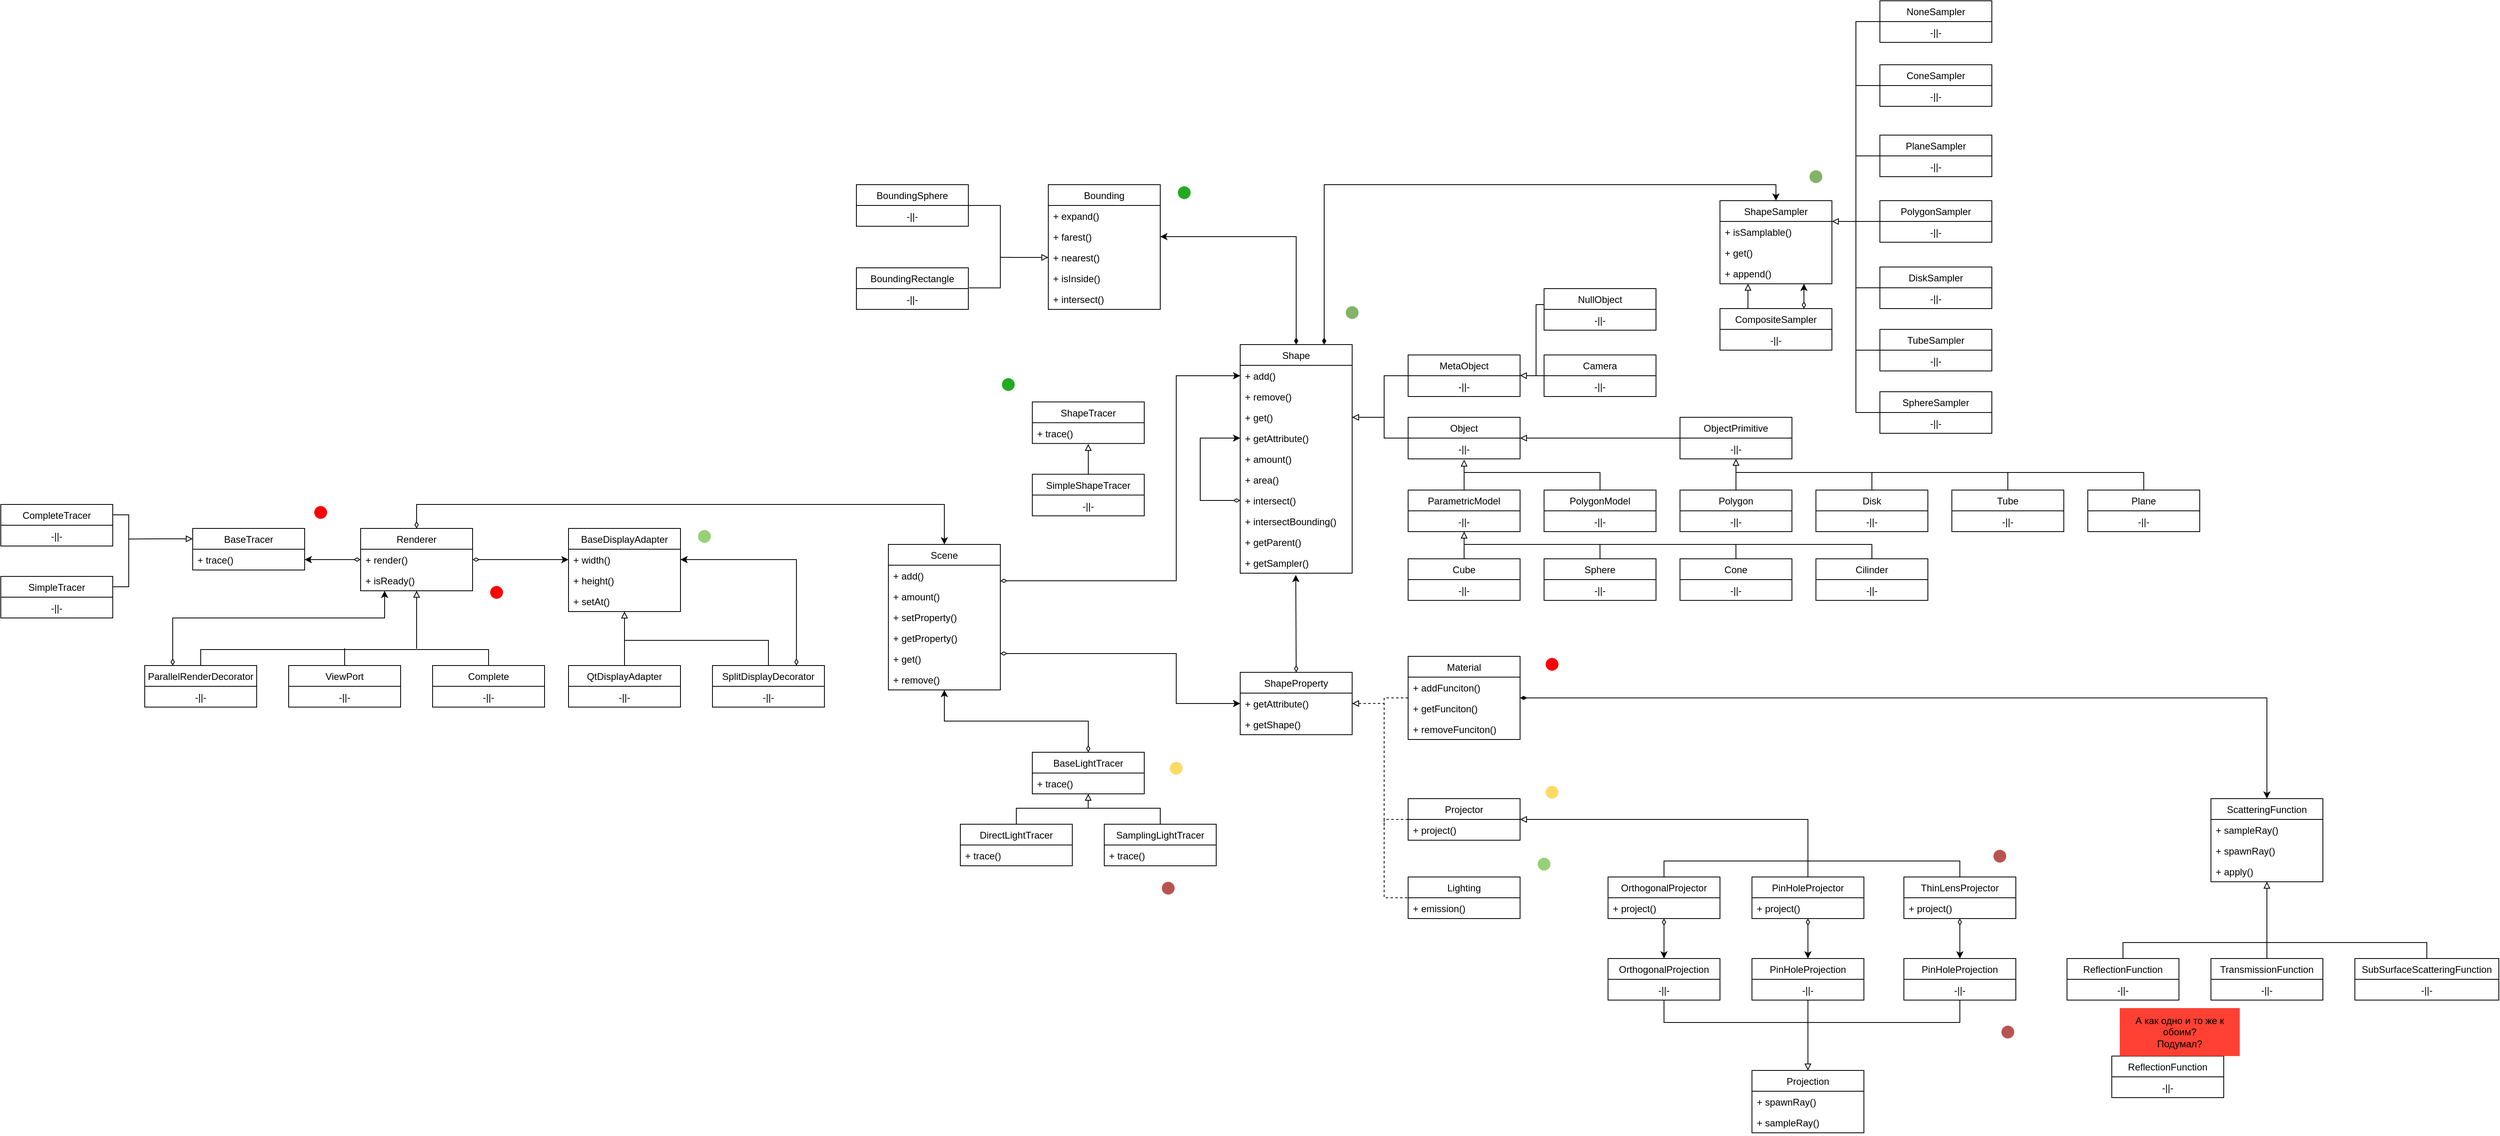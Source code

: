 <mxfile compressed="true" version="20.3.0" type="device"><diagram id="jepm6kn4n60obtlI0jJt" name="Page-1"><mxGraphModel dx="3056" dy="1936" grid="1" gridSize="10" guides="1" tooltips="1" connect="1" arrows="1" fold="1" page="0" pageScale="1" pageWidth="4681" pageHeight="3300" math="0" shadow="0"><root><mxCell id="0"/><mxCell id="1" parent="0"/><mxCell id="bdzjBoqLATUMWAGew72p-19" style="edgeStyle=elbowEdgeStyle;rounded=0;orthogonalLoop=1;jettySize=auto;html=1;exitX=0.5;exitY=0;exitDx=0;exitDy=0;entryX=1;entryY=0.5;entryDx=0;entryDy=0;startArrow=diamondThin;startFill=1;endArrow=classic;endFill=1;" parent="1" source="6T5ZDf_l18DxTECMNCij-1" target="bdzjBoqLATUMWAGew72p-17" edge="1"><mxGeometry relative="1" as="geometry"><Array as="points"><mxPoint x="420" y="-110"/></Array></mxGeometry></mxCell><mxCell id="bj-0uXeWx04Q-RxtfHm1-6" style="edgeStyle=orthogonalEdgeStyle;rounded=0;orthogonalLoop=1;jettySize=auto;html=1;exitX=0.75;exitY=0;exitDx=0;exitDy=0;entryX=0.5;entryY=0;entryDx=0;entryDy=0;endArrow=classic;endFill=1;startArrow=diamondThin;startFill=1;" parent="1" source="6T5ZDf_l18DxTECMNCij-1" target="u2cNcPb9SI0ZICzxkXKl-4" edge="1"><mxGeometry relative="1" as="geometry"/></mxCell><mxCell id="6T5ZDf_l18DxTECMNCij-1" value="Shape" style="swimlane;fontStyle=0;childLayout=stackLayout;horizontal=1;startSize=26;fillColor=none;horizontalStack=0;resizeParent=1;resizeParentMax=0;resizeLast=0;collapsible=1;marginBottom=0;" parent="1" vertex="1"><mxGeometry x="350" y="-10" width="140" height="286" as="geometry"/></mxCell><mxCell id="6T5ZDf_l18DxTECMNCij-2" value="+ add()" style="text;strokeColor=none;fillColor=none;align=left;verticalAlign=top;spacingLeft=4;spacingRight=4;overflow=hidden;rotatable=0;points=[[0,0.5],[1,0.5]];portConstraint=eastwest;" parent="6T5ZDf_l18DxTECMNCij-1" vertex="1"><mxGeometry y="26" width="140" height="26" as="geometry"/></mxCell><mxCell id="6T5ZDf_l18DxTECMNCij-3" value="+ remove()" style="text;strokeColor=none;fillColor=none;align=left;verticalAlign=top;spacingLeft=4;spacingRight=4;overflow=hidden;rotatable=0;points=[[0,0.5],[1,0.5]];portConstraint=eastwest;" parent="6T5ZDf_l18DxTECMNCij-1" vertex="1"><mxGeometry y="52" width="140" height="26" as="geometry"/></mxCell><mxCell id="6T5ZDf_l18DxTECMNCij-4" value="+ get()" style="text;strokeColor=none;fillColor=none;align=left;verticalAlign=top;spacingLeft=4;spacingRight=4;overflow=hidden;rotatable=0;points=[[0,0.5],[1,0.5]];portConstraint=eastwest;" parent="6T5ZDf_l18DxTECMNCij-1" vertex="1"><mxGeometry y="78" width="140" height="26" as="geometry"/></mxCell><mxCell id="Lc8eiB8dybZBkoc3xeuR-38" value="+ getAttribute()" style="text;strokeColor=none;fillColor=none;align=left;verticalAlign=top;spacingLeft=4;spacingRight=4;overflow=hidden;rotatable=0;points=[[0,0.5],[1,0.5]];portConstraint=eastwest;" parent="6T5ZDf_l18DxTECMNCij-1" vertex="1"><mxGeometry y="104" width="140" height="26" as="geometry"/></mxCell><mxCell id="bdzjBoqLATUMWAGew72p-3" value="+ amount()" style="text;strokeColor=none;fillColor=none;align=left;verticalAlign=top;spacingLeft=4;spacingRight=4;overflow=hidden;rotatable=0;points=[[0,0.5],[1,0.5]];portConstraint=eastwest;" parent="6T5ZDf_l18DxTECMNCij-1" vertex="1"><mxGeometry y="130" width="140" height="26" as="geometry"/></mxCell><mxCell id="Lc8eiB8dybZBkoc3xeuR-50" style="edgeStyle=elbowEdgeStyle;rounded=0;sketch=0;jumpStyle=arc;orthogonalLoop=1;jettySize=auto;html=1;exitX=0;exitY=0.5;exitDx=0;exitDy=0;entryX=0;entryY=0.5;entryDx=0;entryDy=0;startArrow=diamondThin;startFill=0;endArrow=classic;endFill=1;" parent="6T5ZDf_l18DxTECMNCij-1" source="bdzjBoqLATUMWAGew72p-1" target="Lc8eiB8dybZBkoc3xeuR-38" edge="1"><mxGeometry relative="1" as="geometry"><Array as="points"><mxPoint x="-50" y="150"/></Array></mxGeometry></mxCell><mxCell id="u2cNcPb9SI0ZICzxkXKl-10" value="+ area()" style="text;strokeColor=none;fillColor=none;align=left;verticalAlign=top;spacingLeft=4;spacingRight=4;overflow=hidden;rotatable=0;points=[[0,0.5],[1,0.5]];portConstraint=eastwest;" parent="6T5ZDf_l18DxTECMNCij-1" vertex="1"><mxGeometry y="156" width="140" height="26" as="geometry"/></mxCell><mxCell id="bdzjBoqLATUMWAGew72p-1" value="+ intersect()" style="text;strokeColor=none;fillColor=none;align=left;verticalAlign=top;spacingLeft=4;spacingRight=4;overflow=hidden;rotatable=0;points=[[0,0.5],[1,0.5]];portConstraint=eastwest;" parent="6T5ZDf_l18DxTECMNCij-1" vertex="1"><mxGeometry y="182" width="140" height="26" as="geometry"/></mxCell><mxCell id="bdzjBoqLATUMWAGew72p-36" value="+ intersectBounding()" style="text;strokeColor=none;fillColor=none;align=left;verticalAlign=top;spacingLeft=4;spacingRight=4;overflow=hidden;rotatable=0;points=[[0,0.5],[1,0.5]];portConstraint=eastwest;" parent="6T5ZDf_l18DxTECMNCij-1" vertex="1"><mxGeometry y="208" width="140" height="26" as="geometry"/></mxCell><mxCell id="bdzjBoqLATUMWAGew72p-2" value="+ getParent()" style="text;strokeColor=none;fillColor=none;align=left;verticalAlign=top;spacingLeft=4;spacingRight=4;overflow=hidden;rotatable=0;points=[[0,0.5],[1,0.5]];portConstraint=eastwest;" parent="6T5ZDf_l18DxTECMNCij-1" vertex="1"><mxGeometry y="234" width="140" height="26" as="geometry"/></mxCell><mxCell id="6T5ZDf_l18DxTECMNCij-9" value="+ getSampler()" style="text;strokeColor=none;fillColor=none;align=left;verticalAlign=top;spacingLeft=4;spacingRight=4;overflow=hidden;rotatable=0;points=[[0,0.5],[1,0.5]];portConstraint=eastwest;" parent="6T5ZDf_l18DxTECMNCij-1" vertex="1"><mxGeometry y="260" width="140" height="26" as="geometry"/></mxCell><mxCell id="Lc8eiB8dybZBkoc3xeuR-48" style="edgeStyle=elbowEdgeStyle;rounded=0;sketch=0;jumpStyle=arc;orthogonalLoop=1;jettySize=auto;html=1;exitX=0;exitY=0.5;exitDx=0;exitDy=0;entryX=0;entryY=0.5;entryDx=0;entryDy=0;startArrow=none;startFill=0;endArrow=none;endFill=0;dashed=1;" parent="1" source="6T5ZDf_l18DxTECMNCij-5" target="hzbY-Dm-Rf2MQXJScOC1-1" edge="1"><mxGeometry relative="1" as="geometry"><Array as="points"><mxPoint x="530" y="470"/></Array></mxGeometry></mxCell><mxCell id="bj-0uXeWx04Q-RxtfHm1-55" style="edgeStyle=orthogonalEdgeStyle;rounded=0;orthogonalLoop=1;jettySize=auto;html=1;exitX=1;exitY=0.5;exitDx=0;exitDy=0;entryX=0.5;entryY=0;entryDx=0;entryDy=0;startArrow=diamondThin;startFill=1;endArrow=classic;endFill=1;" parent="1" source="6T5ZDf_l18DxTECMNCij-5" target="bj-0uXeWx04Q-RxtfHm1-50" edge="1"><mxGeometry relative="1" as="geometry"/></mxCell><mxCell id="6T5ZDf_l18DxTECMNCij-5" value="Material" style="swimlane;fontStyle=0;childLayout=stackLayout;horizontal=1;startSize=26;fillColor=none;horizontalStack=0;resizeParent=1;resizeParentMax=0;resizeLast=0;collapsible=1;marginBottom=0;" parent="1" vertex="1"><mxGeometry x="560" y="380" width="140" height="104" as="geometry"/></mxCell><mxCell id="bj-0uXeWx04Q-RxtfHm1-56" value="+ addFunciton()" style="text;strokeColor=none;fillColor=none;align=left;verticalAlign=top;spacingLeft=4;spacingRight=4;overflow=hidden;rotatable=0;points=[[0,0.5],[1,0.5]];portConstraint=eastwest;" parent="6T5ZDf_l18DxTECMNCij-5" vertex="1"><mxGeometry y="26" width="140" height="26" as="geometry"/></mxCell><mxCell id="bj-0uXeWx04Q-RxtfHm1-3" value="+ getFunciton()" style="text;strokeColor=none;fillColor=none;align=left;verticalAlign=top;spacingLeft=4;spacingRight=4;overflow=hidden;rotatable=0;points=[[0,0.5],[1,0.5]];portConstraint=eastwest;" parent="6T5ZDf_l18DxTECMNCij-5" vertex="1"><mxGeometry y="52" width="140" height="26" as="geometry"/></mxCell><mxCell id="bj-0uXeWx04Q-RxtfHm1-57" value="+ removeFunciton()" style="text;strokeColor=none;fillColor=none;align=left;verticalAlign=top;spacingLeft=4;spacingRight=4;overflow=hidden;rotatable=0;points=[[0,0.5],[1,0.5]];portConstraint=eastwest;" parent="6T5ZDf_l18DxTECMNCij-5" vertex="1"><mxGeometry y="78" width="140" height="26" as="geometry"/></mxCell><mxCell id="6T5ZDf_l18DxTECMNCij-10" value="Scene" style="swimlane;fontStyle=0;childLayout=stackLayout;horizontal=1;startSize=26;fillColor=none;horizontalStack=0;resizeParent=1;resizeParentMax=0;resizeLast=0;collapsible=1;marginBottom=0;" parent="1" vertex="1"><mxGeometry x="-90" y="240" width="140" height="182" as="geometry"/></mxCell><mxCell id="6T5ZDf_l18DxTECMNCij-11" value="+ add()" style="text;strokeColor=none;fillColor=none;align=left;verticalAlign=top;spacingLeft=4;spacingRight=4;overflow=hidden;rotatable=0;points=[[0,0.5],[1,0.5]];portConstraint=eastwest;" parent="6T5ZDf_l18DxTECMNCij-10" vertex="1"><mxGeometry y="26" width="140" height="26" as="geometry"/></mxCell><mxCell id="xUZ8n1jiRaATKyNZ6E7y-5" value="+ amount()" style="text;strokeColor=none;fillColor=none;align=left;verticalAlign=top;spacingLeft=4;spacingRight=4;overflow=hidden;rotatable=0;points=[[0,0.5],[1,0.5]];portConstraint=eastwest;" parent="6T5ZDf_l18DxTECMNCij-10" vertex="1"><mxGeometry y="52" width="140" height="26" as="geometry"/></mxCell><mxCell id="xUZ8n1jiRaATKyNZ6E7y-6" value="+ setProperty()" style="text;strokeColor=none;fillColor=none;align=left;verticalAlign=top;spacingLeft=4;spacingRight=4;overflow=hidden;rotatable=0;points=[[0,0.5],[1,0.5]];portConstraint=eastwest;" parent="6T5ZDf_l18DxTECMNCij-10" vertex="1"><mxGeometry y="78" width="140" height="26" as="geometry"/></mxCell><mxCell id="bdzjBoqLATUMWAGew72p-44" value="+ getProperty()" style="text;strokeColor=none;fillColor=none;align=left;verticalAlign=top;spacingLeft=4;spacingRight=4;overflow=hidden;rotatable=0;points=[[0,0.5],[1,0.5]];portConstraint=eastwest;" parent="6T5ZDf_l18DxTECMNCij-10" vertex="1"><mxGeometry y="104" width="140" height="26" as="geometry"/></mxCell><mxCell id="6T5ZDf_l18DxTECMNCij-13" value="+ get()" style="text;strokeColor=none;fillColor=none;align=left;verticalAlign=top;spacingLeft=4;spacingRight=4;overflow=hidden;rotatable=0;points=[[0,0.5],[1,0.5]];portConstraint=eastwest;" parent="6T5ZDf_l18DxTECMNCij-10" vertex="1"><mxGeometry y="130" width="140" height="26" as="geometry"/></mxCell><mxCell id="6T5ZDf_l18DxTECMNCij-12" value="+ remove()" style="text;strokeColor=none;fillColor=none;align=left;verticalAlign=top;spacingLeft=4;spacingRight=4;overflow=hidden;rotatable=0;points=[[0,0.5],[1,0.5]];portConstraint=eastwest;" parent="6T5ZDf_l18DxTECMNCij-10" vertex="1"><mxGeometry y="156" width="140" height="26" as="geometry"/></mxCell><mxCell id="Lc8eiB8dybZBkoc3xeuR-35" style="edgeStyle=elbowEdgeStyle;rounded=0;orthogonalLoop=1;jettySize=auto;html=1;exitX=0;exitY=0.5;exitDx=0;exitDy=0;entryX=0;entryY=0.5;entryDx=0;entryDy=0;startArrow=none;startFill=0;endArrow=none;endFill=0;" parent="1" source="bdzjBoqLATUMWAGew72p-4" target="bdzjBoqLATUMWAGew72p-21" edge="1"><mxGeometry relative="1" as="geometry"><Array as="points"><mxPoint x="530" y="240"/></Array><mxPoint x="560" y="296.5" as="targetPoint"/></mxGeometry></mxCell><mxCell id="bdzjBoqLATUMWAGew72p-4" value="MetaObject" style="swimlane;fontStyle=0;childLayout=stackLayout;horizontal=1;startSize=26;fillColor=none;horizontalStack=0;resizeParent=1;resizeParentMax=0;resizeLast=0;collapsible=1;marginBottom=0;" parent="1" vertex="1"><mxGeometry x="560" y="3" width="140" height="52" as="geometry"/></mxCell><mxCell id="bdzjBoqLATUMWAGew72p-6" value="-||-" style="text;strokeColor=none;fillColor=none;align=center;verticalAlign=top;spacingLeft=4;spacingRight=4;overflow=hidden;rotatable=0;points=[[0,0.5],[1,0.5]];portConstraint=eastwest;" parent="bdzjBoqLATUMWAGew72p-4" vertex="1"><mxGeometry y="26" width="140" height="26" as="geometry"/></mxCell><mxCell id="bdzjBoqLATUMWAGew72p-11" style="edgeStyle=elbowEdgeStyle;rounded=0;orthogonalLoop=1;jettySize=auto;html=1;exitX=0;exitY=0.5;exitDx=0;exitDy=0;entryX=0.999;entryY=-0.01;entryDx=0;entryDy=0;entryPerimeter=0;startArrow=none;startFill=0;endArrow=block;endFill=0;" parent="1" source="bdzjBoqLATUMWAGew72p-8" target="bdzjBoqLATUMWAGew72p-6" edge="1"><mxGeometry relative="1" as="geometry"/></mxCell><mxCell id="bdzjBoqLATUMWAGew72p-8" value="Camera" style="swimlane;fontStyle=0;childLayout=stackLayout;horizontal=1;startSize=26;fillColor=none;horizontalStack=0;resizeParent=1;resizeParentMax=0;resizeLast=0;collapsible=1;marginBottom=0;" parent="1" vertex="1"><mxGeometry x="730" y="3" width="140" height="52" as="geometry"/></mxCell><mxCell id="bdzjBoqLATUMWAGew72p-9" value="-||-" style="text;strokeColor=none;fillColor=none;align=center;verticalAlign=top;spacingLeft=4;spacingRight=4;overflow=hidden;rotatable=0;points=[[0,0.5],[1,0.5]];portConstraint=eastwest;" parent="bdzjBoqLATUMWAGew72p-8" vertex="1"><mxGeometry y="26" width="140" height="26" as="geometry"/></mxCell><mxCell id="bdzjBoqLATUMWAGew72p-12" value="Bounding" style="swimlane;fontStyle=0;childLayout=stackLayout;horizontal=1;startSize=26;fillColor=none;horizontalStack=0;resizeParent=1;resizeParentMax=0;resizeLast=0;collapsible=1;marginBottom=0;" parent="1" vertex="1"><mxGeometry x="110" y="-210" width="140" height="156" as="geometry"/></mxCell><mxCell id="bdzjBoqLATUMWAGew72p-13" value="+ expand()" style="text;strokeColor=none;fillColor=none;align=left;verticalAlign=top;spacingLeft=4;spacingRight=4;overflow=hidden;rotatable=0;points=[[0,0.5],[1,0.5]];portConstraint=eastwest;" parent="bdzjBoqLATUMWAGew72p-12" vertex="1"><mxGeometry y="26" width="140" height="26" as="geometry"/></mxCell><mxCell id="bdzjBoqLATUMWAGew72p-17" value="+ farest()" style="text;strokeColor=none;fillColor=none;align=left;verticalAlign=top;spacingLeft=4;spacingRight=4;overflow=hidden;rotatable=0;points=[[0,0.5],[1,0.5]];portConstraint=eastwest;" parent="bdzjBoqLATUMWAGew72p-12" vertex="1"><mxGeometry y="52" width="140" height="26" as="geometry"/></mxCell><mxCell id="bdzjBoqLATUMWAGew72p-18" value="+ nearest()" style="text;strokeColor=none;fillColor=none;align=left;verticalAlign=top;spacingLeft=4;spacingRight=4;overflow=hidden;rotatable=0;points=[[0,0.5],[1,0.5]];portConstraint=eastwest;" parent="bdzjBoqLATUMWAGew72p-12" vertex="1"><mxGeometry y="78" width="140" height="26" as="geometry"/></mxCell><mxCell id="bdzjBoqLATUMWAGew72p-20" value="+ isInside()" style="text;strokeColor=none;fillColor=none;align=left;verticalAlign=top;spacingLeft=4;spacingRight=4;overflow=hidden;rotatable=0;points=[[0,0.5],[1,0.5]];portConstraint=eastwest;" parent="bdzjBoqLATUMWAGew72p-12" vertex="1"><mxGeometry y="104" width="140" height="26" as="geometry"/></mxCell><mxCell id="bdzjBoqLATUMWAGew72p-16" value="+ intersect()" style="text;strokeColor=none;fillColor=none;align=left;verticalAlign=top;spacingLeft=4;spacingRight=4;overflow=hidden;rotatable=0;points=[[0,0.5],[1,0.5]];portConstraint=eastwest;" parent="bdzjBoqLATUMWAGew72p-12" vertex="1"><mxGeometry y="130" width="140" height="26" as="geometry"/></mxCell><mxCell id="bdzjBoqLATUMWAGew72p-21" value="Object" style="swimlane;fontStyle=0;childLayout=stackLayout;horizontal=1;startSize=26;fillColor=none;horizontalStack=0;resizeParent=1;resizeParentMax=0;resizeLast=0;collapsible=1;marginBottom=0;" parent="1" vertex="1"><mxGeometry x="560" y="81" width="140" height="52" as="geometry"/></mxCell><mxCell id="bdzjBoqLATUMWAGew72p-22" value="-||-" style="text;strokeColor=none;fillColor=none;align=center;verticalAlign=top;spacingLeft=4;spacingRight=4;overflow=hidden;rotatable=0;points=[[0,0.5],[1,0.5]];portConstraint=eastwest;" parent="bdzjBoqLATUMWAGew72p-21" vertex="1"><mxGeometry y="26" width="140" height="26" as="geometry"/></mxCell><mxCell id="bdzjBoqLATUMWAGew72p-28" style="edgeStyle=elbowEdgeStyle;rounded=0;orthogonalLoop=1;jettySize=auto;html=1;exitX=0;exitY=0.5;exitDx=0;exitDy=0;entryX=1;entryY=0.5;entryDx=0;entryDy=0;startArrow=none;startFill=0;endArrow=block;endFill=0;" parent="1" source="bdzjBoqLATUMWAGew72p-24" target="bdzjBoqLATUMWAGew72p-21" edge="1"><mxGeometry relative="1" as="geometry"/></mxCell><mxCell id="bdzjBoqLATUMWAGew72p-24" value="ObjectPrimitive" style="swimlane;fontStyle=0;childLayout=stackLayout;horizontal=1;startSize=26;fillColor=none;horizontalStack=0;resizeParent=1;resizeParentMax=0;resizeLast=0;collapsible=1;marginBottom=0;" parent="1" vertex="1"><mxGeometry x="900" y="81" width="140" height="52" as="geometry"/></mxCell><mxCell id="bdzjBoqLATUMWAGew72p-25" value="-||-" style="text;strokeColor=none;fillColor=none;align=center;verticalAlign=top;spacingLeft=4;spacingRight=4;overflow=hidden;rotatable=0;points=[[0,0.5],[1,0.5]];portConstraint=eastwest;" parent="bdzjBoqLATUMWAGew72p-24" vertex="1"><mxGeometry y="26" width="140" height="26" as="geometry"/></mxCell><mxCell id="bdzjBoqLATUMWAGew72p-29" style="edgeStyle=elbowEdgeStyle;rounded=0;orthogonalLoop=1;jettySize=auto;html=1;exitX=0.5;exitY=0;exitDx=0;exitDy=0;startArrow=none;startFill=0;endArrow=block;endFill=0;entryX=0.5;entryY=1;entryDx=0;entryDy=0;" parent="1" source="bdzjBoqLATUMWAGew72p-26" target="bdzjBoqLATUMWAGew72p-24" edge="1"><mxGeometry relative="1" as="geometry"><mxPoint x="970" y="140" as="targetPoint"/><Array as="points"/></mxGeometry></mxCell><mxCell id="bdzjBoqLATUMWAGew72p-26" value="Polygon" style="swimlane;fontStyle=0;childLayout=stackLayout;horizontal=1;startSize=26;fillColor=none;horizontalStack=0;resizeParent=1;resizeParentMax=0;resizeLast=0;collapsible=1;marginBottom=0;" parent="1" vertex="1"><mxGeometry x="900" y="172" width="140" height="52" as="geometry"/></mxCell><mxCell id="bdzjBoqLATUMWAGew72p-27" value="-||-" style="text;strokeColor=none;fillColor=none;align=center;verticalAlign=top;spacingLeft=4;spacingRight=4;overflow=hidden;rotatable=0;points=[[0,0.5],[1,0.5]];portConstraint=eastwest;" parent="bdzjBoqLATUMWAGew72p-26" vertex="1"><mxGeometry y="26" width="140" height="26" as="geometry"/></mxCell><mxCell id="bdzjBoqLATUMWAGew72p-34" style="edgeStyle=elbowEdgeStyle;rounded=0;orthogonalLoop=1;jettySize=auto;html=1;exitX=0.5;exitY=0;exitDx=0;exitDy=0;entryX=0.497;entryY=1.037;entryDx=0;entryDy=0;entryPerimeter=0;startArrow=none;startFill=0;endArrow=block;endFill=0;" parent="1" source="bdzjBoqLATUMWAGew72p-30" target="bdzjBoqLATUMWAGew72p-22" edge="1"><mxGeometry relative="1" as="geometry"/></mxCell><mxCell id="bdzjBoqLATUMWAGew72p-30" value="ParametricModel" style="swimlane;fontStyle=0;childLayout=stackLayout;horizontal=1;startSize=26;fillColor=none;horizontalStack=0;resizeParent=1;resizeParentMax=0;resizeLast=0;collapsible=1;marginBottom=0;" parent="1" vertex="1"><mxGeometry x="560" y="172" width="140" height="52" as="geometry"/></mxCell><mxCell id="bdzjBoqLATUMWAGew72p-31" value="-||-" style="text;strokeColor=none;fillColor=none;align=center;verticalAlign=top;spacingLeft=4;spacingRight=4;overflow=hidden;rotatable=0;points=[[0,0.5],[1,0.5]];portConstraint=eastwest;" parent="bdzjBoqLATUMWAGew72p-30" vertex="1"><mxGeometry y="26" width="140" height="26" as="geometry"/></mxCell><mxCell id="bdzjBoqLATUMWAGew72p-35" style="edgeStyle=elbowEdgeStyle;rounded=0;orthogonalLoop=1;jettySize=auto;html=1;exitX=0.5;exitY=0;exitDx=0;exitDy=0;startArrow=none;startFill=0;endArrow=none;endFill=0;" parent="1" source="bdzjBoqLATUMWAGew72p-32" edge="1"><mxGeometry relative="1" as="geometry"><mxPoint x="630" y="150" as="targetPoint"/><Array as="points"><mxPoint x="800" y="160"/></Array></mxGeometry></mxCell><mxCell id="bdzjBoqLATUMWAGew72p-32" value="PolygonModel" style="swimlane;fontStyle=0;childLayout=stackLayout;horizontal=1;startSize=26;fillColor=none;horizontalStack=0;resizeParent=1;resizeParentMax=0;resizeLast=0;collapsible=1;marginBottom=0;" parent="1" vertex="1"><mxGeometry x="730" y="172" width="140" height="52" as="geometry"/></mxCell><mxCell id="bdzjBoqLATUMWAGew72p-33" value="-||-" style="text;strokeColor=none;fillColor=none;align=center;verticalAlign=top;spacingLeft=4;spacingRight=4;overflow=hidden;rotatable=0;points=[[0,0.5],[1,0.5]];portConstraint=eastwest;" parent="bdzjBoqLATUMWAGew72p-32" vertex="1"><mxGeometry y="26" width="140" height="26" as="geometry"/></mxCell><mxCell id="bdzjBoqLATUMWAGew72p-41" style="edgeStyle=elbowEdgeStyle;rounded=0;orthogonalLoop=1;jettySize=auto;html=1;exitX=1;exitY=0.5;exitDx=0;exitDy=0;entryX=1.007;entryY=-0.035;entryDx=0;entryDy=0;entryPerimeter=0;startArrow=none;startFill=0;endArrow=none;endFill=0;" parent="1" source="bdzjBoqLATUMWAGew72p-37" target="bdzjBoqLATUMWAGew72p-40" edge="1"><mxGeometry relative="1" as="geometry"><Array as="points"><mxPoint x="50" y="-120"/></Array></mxGeometry></mxCell><mxCell id="bdzjBoqLATUMWAGew72p-37" value="BoundingSphere" style="swimlane;fontStyle=0;childLayout=stackLayout;horizontal=1;startSize=26;fillColor=none;horizontalStack=0;resizeParent=1;resizeParentMax=0;resizeLast=0;collapsible=1;marginBottom=0;" parent="1" vertex="1"><mxGeometry x="-130" y="-210" width="140" height="52" as="geometry"/></mxCell><mxCell id="bdzjBoqLATUMWAGew72p-38" value="-||-" style="text;strokeColor=none;fillColor=none;align=center;verticalAlign=top;spacingLeft=4;spacingRight=4;overflow=hidden;rotatable=0;points=[[0,0.5],[1,0.5]];portConstraint=eastwest;" parent="bdzjBoqLATUMWAGew72p-37" vertex="1"><mxGeometry y="26" width="140" height="26" as="geometry"/></mxCell><mxCell id="bdzjBoqLATUMWAGew72p-39" value="BoundingRectangle" style="swimlane;fontStyle=0;childLayout=stackLayout;horizontal=1;startSize=26;fillColor=none;horizontalStack=0;resizeParent=1;resizeParentMax=0;resizeLast=0;collapsible=1;marginBottom=0;" parent="1" vertex="1"><mxGeometry x="-130" y="-106" width="140" height="52" as="geometry"/></mxCell><mxCell id="bdzjBoqLATUMWAGew72p-40" value="-||-" style="text;strokeColor=none;fillColor=none;align=center;verticalAlign=top;spacingLeft=4;spacingRight=4;overflow=hidden;rotatable=0;points=[[0,0.5],[1,0.5]];portConstraint=eastwest;" parent="bdzjBoqLATUMWAGew72p-39" vertex="1"><mxGeometry y="26" width="140" height="26" as="geometry"/></mxCell><mxCell id="bdzjBoqLATUMWAGew72p-42" style="edgeStyle=elbowEdgeStyle;rounded=0;orthogonalLoop=1;jettySize=auto;html=1;exitX=0;exitY=0.5;exitDx=0;exitDy=0;startArrow=block;startFill=0;endArrow=none;endFill=0;" parent="1" source="bdzjBoqLATUMWAGew72p-18" edge="1"><mxGeometry relative="1" as="geometry"><mxPoint x="50" y="-119.091" as="targetPoint"/></mxGeometry></mxCell><mxCell id="Lc8eiB8dybZBkoc3xeuR-9" style="edgeStyle=orthogonalEdgeStyle;rounded=0;orthogonalLoop=1;jettySize=auto;html=1;exitX=0.5;exitY=1;exitDx=0;exitDy=0;startArrow=block;startFill=0;endArrow=none;endFill=0;" parent="1" source="xUZ8n1jiRaATKyNZ6E7y-8" edge="1"><mxGeometry relative="1" as="geometry"><mxPoint x="-680" y="370.5" as="targetPoint"/></mxGeometry></mxCell><mxCell id="Lc8eiB8dybZBkoc3xeuR-10" style="edgeStyle=orthogonalEdgeStyle;rounded=0;orthogonalLoop=1;jettySize=auto;html=1;exitX=0.5;exitY=0;exitDx=0;exitDy=0;entryX=0.5;entryY=0;entryDx=0;entryDy=0;startArrow=diamondThin;startFill=0;endArrow=classic;endFill=1;" parent="1" source="xUZ8n1jiRaATKyNZ6E7y-8" target="6T5ZDf_l18DxTECMNCij-10" edge="1"><mxGeometry relative="1" as="geometry"><Array as="points"><mxPoint x="-680" y="190"/><mxPoint x="-20" y="190"/></Array></mxGeometry></mxCell><mxCell id="xUZ8n1jiRaATKyNZ6E7y-8" value="Renderer" style="swimlane;fontStyle=0;childLayout=stackLayout;horizontal=1;startSize=26;fillColor=none;horizontalStack=0;resizeParent=1;resizeParentMax=0;resizeLast=0;collapsible=1;marginBottom=0;" parent="1" vertex="1"><mxGeometry x="-750" y="220" width="140" height="78" as="geometry"/></mxCell><mxCell id="xUZ8n1jiRaATKyNZ6E7y-9" value="+ render()" style="text;strokeColor=none;fillColor=none;align=left;verticalAlign=top;spacingLeft=4;spacingRight=4;overflow=hidden;rotatable=0;points=[[0,0.5],[1,0.5]];portConstraint=eastwest;" parent="xUZ8n1jiRaATKyNZ6E7y-8" vertex="1"><mxGeometry y="26" width="140" height="26" as="geometry"/></mxCell><mxCell id="bj-0uXeWx04Q-RxtfHm1-2" value="+ isReady()" style="text;strokeColor=none;fillColor=none;align=left;verticalAlign=top;spacingLeft=4;spacingRight=4;overflow=hidden;rotatable=0;points=[[0,0.5],[1,0.5]];portConstraint=eastwest;" parent="xUZ8n1jiRaATKyNZ6E7y-8" vertex="1"><mxGeometry y="52" width="140" height="26" as="geometry"/></mxCell><mxCell id="-kJ3qPpCGMv85Xs-lw7H-4" style="edgeStyle=orthogonalEdgeStyle;rounded=0;orthogonalLoop=1;jettySize=auto;html=1;exitX=0.5;exitY=0;exitDx=0;exitDy=0;endArrow=none;endFill=0;" parent="1" source="xUZ8n1jiRaATKyNZ6E7y-18" edge="1"><mxGeometry relative="1" as="geometry"><mxPoint x="-770" y="370" as="targetPoint"/></mxGeometry></mxCell><mxCell id="xUZ8n1jiRaATKyNZ6E7y-18" value="ViewPort" style="swimlane;fontStyle=0;childLayout=stackLayout;horizontal=1;startSize=26;fillColor=none;horizontalStack=0;resizeParent=1;resizeParentMax=0;resizeLast=0;collapsible=1;marginBottom=0;" parent="1" vertex="1"><mxGeometry x="-840" y="391.5" width="140" height="52" as="geometry"/></mxCell><mxCell id="xUZ8n1jiRaATKyNZ6E7y-20" value="-||-" style="text;strokeColor=none;fillColor=none;align=center;verticalAlign=top;spacingLeft=4;spacingRight=4;overflow=hidden;rotatable=0;points=[[0,0.5],[1,0.5]];portConstraint=eastwest;" parent="xUZ8n1jiRaATKyNZ6E7y-18" vertex="1"><mxGeometry y="26" width="140" height="26" as="geometry"/></mxCell><mxCell id="Lc8eiB8dybZBkoc3xeuR-8" style="edgeStyle=orthogonalEdgeStyle;rounded=0;orthogonalLoop=1;jettySize=auto;html=1;exitX=0.5;exitY=0;exitDx=0;exitDy=0;entryX=0.5;entryY=0;entryDx=0;entryDy=0;startArrow=none;startFill=0;endArrow=none;endFill=0;" parent="1" source="xUZ8n1jiRaATKyNZ6E7y-21" target="-kJ3qPpCGMv85Xs-lw7H-1" edge="1"><mxGeometry relative="1" as="geometry"/></mxCell><mxCell id="xUZ8n1jiRaATKyNZ6E7y-21" value="Complete" style="swimlane;fontStyle=0;childLayout=stackLayout;horizontal=1;startSize=26;fillColor=none;horizontalStack=0;resizeParent=1;resizeParentMax=0;resizeLast=0;collapsible=1;marginBottom=0;" parent="1" vertex="1"><mxGeometry x="-660" y="391.5" width="140" height="52" as="geometry"/></mxCell><mxCell id="xUZ8n1jiRaATKyNZ6E7y-22" value="-||-" style="text;strokeColor=none;fillColor=none;align=center;verticalAlign=top;spacingLeft=4;spacingRight=4;overflow=hidden;rotatable=0;points=[[0,0.5],[1,0.5]];portConstraint=eastwest;" parent="xUZ8n1jiRaATKyNZ6E7y-21" vertex="1"><mxGeometry y="26" width="140" height="26" as="geometry"/></mxCell><mxCell id="Lc8eiB8dybZBkoc3xeuR-5" value="BaseDisplayAdapter" style="swimlane;fontStyle=0;childLayout=stackLayout;horizontal=1;startSize=26;fillColor=none;horizontalStack=0;resizeParent=1;resizeParentMax=0;resizeLast=0;collapsible=1;marginBottom=0;" parent="1" vertex="1"><mxGeometry x="-490" y="220" width="140" height="104" as="geometry"/></mxCell><mxCell id="Lc8eiB8dybZBkoc3xeuR-43" value="+ width()" style="text;strokeColor=none;fillColor=none;align=left;verticalAlign=top;spacingLeft=4;spacingRight=4;overflow=hidden;rotatable=0;points=[[0,0.5],[1,0.5]];portConstraint=eastwest;" parent="Lc8eiB8dybZBkoc3xeuR-5" vertex="1"><mxGeometry y="26" width="140" height="26" as="geometry"/></mxCell><mxCell id="Lc8eiB8dybZBkoc3xeuR-44" value="+ height()" style="text;strokeColor=none;fillColor=none;align=left;verticalAlign=top;spacingLeft=4;spacingRight=4;overflow=hidden;rotatable=0;points=[[0,0.5],[1,0.5]];portConstraint=eastwest;" parent="Lc8eiB8dybZBkoc3xeuR-5" vertex="1"><mxGeometry y="52" width="140" height="26" as="geometry"/></mxCell><mxCell id="Lc8eiB8dybZBkoc3xeuR-6" value="+ setAt()" style="text;strokeColor=none;fillColor=none;align=left;verticalAlign=top;spacingLeft=4;spacingRight=4;overflow=hidden;rotatable=0;points=[[0,0.5],[1,0.5]];portConstraint=eastwest;" parent="Lc8eiB8dybZBkoc3xeuR-5" vertex="1"><mxGeometry y="78" width="140" height="26" as="geometry"/></mxCell><mxCell id="bj-0uXeWx04Q-RxtfHm1-5" style="edgeStyle=orthogonalEdgeStyle;rounded=0;orthogonalLoop=1;jettySize=auto;html=1;exitX=0;exitY=0.5;exitDx=0;exitDy=0;dashed=1;endArrow=none;endFill=0;" parent="1" source="Lc8eiB8dybZBkoc3xeuR-11" edge="1"><mxGeometry relative="1" as="geometry"><mxPoint x="530" y="592.071" as="targetPoint"/></mxGeometry></mxCell><mxCell id="Lc8eiB8dybZBkoc3xeuR-11" value="Projector" style="swimlane;fontStyle=0;childLayout=stackLayout;horizontal=1;startSize=26;fillColor=none;horizontalStack=0;resizeParent=1;resizeParentMax=0;resizeLast=0;collapsible=1;marginBottom=0;" parent="1" vertex="1"><mxGeometry x="560" y="558" width="140" height="52" as="geometry"/></mxCell><mxCell id="Lc8eiB8dybZBkoc3xeuR-13" value="+ project()" style="text;strokeColor=none;fillColor=none;align=left;verticalAlign=top;spacingLeft=4;spacingRight=4;overflow=hidden;rotatable=0;points=[[0,0.5],[1,0.5]];portConstraint=eastwest;" parent="Lc8eiB8dybZBkoc3xeuR-11" vertex="1"><mxGeometry y="26" width="140" height="26" as="geometry"/></mxCell><mxCell id="Lc8eiB8dybZBkoc3xeuR-37" style="edgeStyle=elbowEdgeStyle;rounded=0;orthogonalLoop=1;jettySize=auto;html=1;exitX=1;exitY=0.5;exitDx=0;exitDy=0;startArrow=block;startFill=0;endArrow=none;endFill=0;" parent="1" source="6T5ZDf_l18DxTECMNCij-4" edge="1"><mxGeometry relative="1" as="geometry"><mxPoint x="530" y="81" as="targetPoint"/></mxGeometry></mxCell><mxCell id="Lc8eiB8dybZBkoc3xeuR-47" style="edgeStyle=elbowEdgeStyle;rounded=0;sketch=0;jumpStyle=arc;orthogonalLoop=1;jettySize=auto;html=1;exitX=0.5;exitY=0;exitDx=0;exitDy=0;entryX=0.494;entryY=1.083;entryDx=0;entryDy=0;entryPerimeter=0;startArrow=diamondThin;startFill=0;endArrow=classic;endFill=1;" parent="1" source="Lc8eiB8dybZBkoc3xeuR-39" target="6T5ZDf_l18DxTECMNCij-9" edge="1"><mxGeometry relative="1" as="geometry"/></mxCell><mxCell id="Lc8eiB8dybZBkoc3xeuR-39" value="ShapeProperty" style="swimlane;fontStyle=0;childLayout=stackLayout;horizontal=1;startSize=26;fillColor=none;horizontalStack=0;resizeParent=1;resizeParentMax=0;resizeLast=0;collapsible=1;marginBottom=0;" parent="1" vertex="1"><mxGeometry x="350" y="400" width="140" height="78" as="geometry"/></mxCell><mxCell id="Lc8eiB8dybZBkoc3xeuR-40" value="+ getAttribute()" style="text;strokeColor=none;fillColor=none;align=left;verticalAlign=top;spacingLeft=4;spacingRight=4;overflow=hidden;rotatable=0;points=[[0,0.5],[1,0.5]];portConstraint=eastwest;" parent="Lc8eiB8dybZBkoc3xeuR-39" vertex="1"><mxGeometry y="26" width="140" height="26" as="geometry"/></mxCell><mxCell id="Lc8eiB8dybZBkoc3xeuR-41" value="+ getShape()" style="text;strokeColor=none;fillColor=none;align=left;verticalAlign=top;spacingLeft=4;spacingRight=4;overflow=hidden;rotatable=0;points=[[0,0.5],[1,0.5]];portConstraint=eastwest;" parent="Lc8eiB8dybZBkoc3xeuR-39" vertex="1"><mxGeometry y="52" width="140" height="26" as="geometry"/></mxCell><mxCell id="Lc8eiB8dybZBkoc3xeuR-46" style="edgeStyle=elbowEdgeStyle;orthogonalLoop=1;jettySize=auto;html=1;exitX=1;exitY=0.25;exitDx=0;exitDy=0;startArrow=diamondThin;startFill=0;endArrow=classic;endFill=1;jumpStyle=arc;sketch=0;rounded=0;entryX=0;entryY=0.5;entryDx=0;entryDy=0;" parent="1" source="6T5ZDf_l18DxTECMNCij-10" target="6T5ZDf_l18DxTECMNCij-2" edge="1"><mxGeometry relative="1" as="geometry"><mxPoint x="60" y="20" as="targetPoint"/><Array as="points"><mxPoint x="270" y="120"/><mxPoint x="60" y="140"/><mxPoint x="190" y="200"/></Array></mxGeometry></mxCell><mxCell id="Lc8eiB8dybZBkoc3xeuR-49" style="edgeStyle=elbowEdgeStyle;rounded=0;sketch=0;jumpStyle=arc;orthogonalLoop=1;jettySize=auto;html=1;exitX=1;exitY=0.5;exitDx=0;exitDy=0;startArrow=block;startFill=0;endArrow=none;endFill=0;dashed=1;" parent="1" source="Lc8eiB8dybZBkoc3xeuR-40" edge="1"><mxGeometry relative="1" as="geometry"><mxPoint x="530" y="438.833" as="targetPoint"/></mxGeometry></mxCell><mxCell id="hzbY-Dm-Rf2MQXJScOC1-1" value="Lighting" style="swimlane;fontStyle=0;childLayout=stackLayout;horizontal=1;startSize=26;fillColor=none;horizontalStack=0;resizeParent=1;resizeParentMax=0;resizeLast=0;collapsible=1;marginBottom=0;" parent="1" vertex="1"><mxGeometry x="560" y="656" width="140" height="52" as="geometry"/></mxCell><mxCell id="hzbY-Dm-Rf2MQXJScOC1-2" value="+ emission()" style="text;strokeColor=none;fillColor=none;align=left;verticalAlign=top;spacingLeft=4;spacingRight=4;overflow=hidden;rotatable=0;points=[[0,0.5],[1,0.5]];portConstraint=eastwest;" parent="hzbY-Dm-Rf2MQXJScOC1-1" vertex="1"><mxGeometry y="26" width="140" height="26" as="geometry"/></mxCell><mxCell id="-kJ3qPpCGMv85Xs-lw7H-7" style="edgeStyle=orthogonalEdgeStyle;rounded=0;orthogonalLoop=1;jettySize=auto;html=1;exitX=0;exitY=0.25;exitDx=0;exitDy=0;startArrow=block;startFill=0;endArrow=none;endFill=0;" parent="1" source="hzbY-Dm-Rf2MQXJScOC1-4" edge="1"><mxGeometry relative="1" as="geometry"><mxPoint x="-1040.0" y="233.256" as="targetPoint"/></mxGeometry></mxCell><mxCell id="hzbY-Dm-Rf2MQXJScOC1-4" value="BaseTracer" style="swimlane;fontStyle=0;childLayout=stackLayout;horizontal=1;startSize=26;fillColor=none;horizontalStack=0;resizeParent=1;resizeParentMax=0;resizeLast=0;collapsible=1;marginBottom=0;" parent="1" vertex="1"><mxGeometry x="-960" y="220" width="140" height="52" as="geometry"/></mxCell><mxCell id="hzbY-Dm-Rf2MQXJScOC1-11" value="+ trace()" style="text;strokeColor=none;fillColor=none;align=left;verticalAlign=top;spacingLeft=4;spacingRight=4;overflow=hidden;rotatable=0;points=[[0,0.5],[1,0.5]];portConstraint=eastwest;" parent="hzbY-Dm-Rf2MQXJScOC1-4" vertex="1"><mxGeometry y="26" width="140" height="26" as="geometry"/></mxCell><mxCell id="u2cNcPb9SI0ZICzxkXKl-3" style="edgeStyle=orthogonalEdgeStyle;rounded=0;orthogonalLoop=1;jettySize=auto;html=1;exitX=0;exitY=0.5;exitDx=0;exitDy=0;endArrow=none;endFill=0;" parent="1" source="u2cNcPb9SI0ZICzxkXKl-1" edge="1"><mxGeometry relative="1" as="geometry"><mxPoint x="720" y="29" as="targetPoint"/><mxPoint x="750" y="-65.0" as="sourcePoint"/><Array as="points"><mxPoint x="730" y="-60"/><mxPoint x="720" y="-60"/></Array></mxGeometry></mxCell><mxCell id="u2cNcPb9SI0ZICzxkXKl-1" value="NullObject" style="swimlane;fontStyle=0;childLayout=stackLayout;horizontal=1;startSize=26;fillColor=none;horizontalStack=0;resizeParent=1;resizeParentMax=0;resizeLast=0;collapsible=1;marginBottom=0;" parent="1" vertex="1"><mxGeometry x="730" y="-80" width="140" height="52" as="geometry"/></mxCell><mxCell id="u2cNcPb9SI0ZICzxkXKl-2" value="-||-" style="text;strokeColor=none;fillColor=none;align=center;verticalAlign=top;spacingLeft=4;spacingRight=4;overflow=hidden;rotatable=0;points=[[0,0.5],[1,0.5]];portConstraint=eastwest;" parent="u2cNcPb9SI0ZICzxkXKl-1" vertex="1"><mxGeometry y="26" width="140" height="26" as="geometry"/></mxCell><mxCell id="u2cNcPb9SI0ZICzxkXKl-4" value="ShapeSampler" style="swimlane;fontStyle=0;childLayout=stackLayout;horizontal=1;startSize=26;fillColor=none;horizontalStack=0;resizeParent=1;resizeParentMax=0;resizeLast=0;collapsible=1;marginBottom=0;" parent="1" vertex="1"><mxGeometry x="950" y="-190" width="140" height="104" as="geometry"/></mxCell><mxCell id="u2cNcPb9SI0ZICzxkXKl-7" value="+ isSamplable()" style="text;strokeColor=none;fillColor=none;align=left;verticalAlign=top;spacingLeft=4;spacingRight=4;overflow=hidden;rotatable=0;points=[[0,0.5],[1,0.5]];portConstraint=eastwest;" parent="u2cNcPb9SI0ZICzxkXKl-4" vertex="1"><mxGeometry y="26" width="140" height="26" as="geometry"/></mxCell><mxCell id="u2cNcPb9SI0ZICzxkXKl-8" value="+ get()" style="text;strokeColor=none;fillColor=none;align=left;verticalAlign=top;spacingLeft=4;spacingRight=4;overflow=hidden;rotatable=0;points=[[0,0.5],[1,0.5]];portConstraint=eastwest;" parent="u2cNcPb9SI0ZICzxkXKl-4" vertex="1"><mxGeometry y="52" width="140" height="26" as="geometry"/></mxCell><mxCell id="u2cNcPb9SI0ZICzxkXKl-14" value="+ append()" style="text;strokeColor=none;fillColor=none;align=left;verticalAlign=top;spacingLeft=4;spacingRight=4;overflow=hidden;rotatable=0;points=[[0,0.5],[1,0.5]];portConstraint=eastwest;" parent="u2cNcPb9SI0ZICzxkXKl-4" vertex="1"><mxGeometry y="78" width="140" height="26" as="geometry"/></mxCell><mxCell id="u2cNcPb9SI0ZICzxkXKl-45" style="edgeStyle=orthogonalEdgeStyle;rounded=0;orthogonalLoop=1;jettySize=auto;html=1;exitX=0.25;exitY=0;exitDx=0;exitDy=0;entryX=0.25;entryY=1;entryDx=0;entryDy=0;startArrow=none;startFill=0;endArrow=block;endFill=0;" parent="1" source="u2cNcPb9SI0ZICzxkXKl-11" target="u2cNcPb9SI0ZICzxkXKl-4" edge="1"><mxGeometry relative="1" as="geometry"/></mxCell><mxCell id="u2cNcPb9SI0ZICzxkXKl-46" style="edgeStyle=orthogonalEdgeStyle;rounded=0;orthogonalLoop=1;jettySize=auto;html=1;exitX=0.75;exitY=0;exitDx=0;exitDy=0;entryX=0.75;entryY=1;entryDx=0;entryDy=0;startArrow=diamondThin;startFill=0;endArrow=classic;endFill=1;" parent="1" source="u2cNcPb9SI0ZICzxkXKl-11" target="u2cNcPb9SI0ZICzxkXKl-4" edge="1"><mxGeometry relative="1" as="geometry"/></mxCell><mxCell id="u2cNcPb9SI0ZICzxkXKl-11" value="CompositeSampler" style="swimlane;fontStyle=0;childLayout=stackLayout;horizontal=1;startSize=26;fillColor=none;horizontalStack=0;resizeParent=1;resizeParentMax=0;resizeLast=0;collapsible=1;marginBottom=0;" parent="1" vertex="1"><mxGeometry x="950" y="-55" width="140" height="52" as="geometry"/></mxCell><mxCell id="u2cNcPb9SI0ZICzxkXKl-15" value="-||-" style="text;strokeColor=none;fillColor=none;align=center;verticalAlign=top;spacingLeft=4;spacingRight=4;overflow=hidden;rotatable=0;points=[[0,0.5],[1,0.5]];portConstraint=eastwest;" parent="u2cNcPb9SI0ZICzxkXKl-11" vertex="1"><mxGeometry y="26" width="140" height="26" as="geometry"/></mxCell><mxCell id="u2cNcPb9SI0ZICzxkXKl-47" style="edgeStyle=orthogonalEdgeStyle;rounded=0;orthogonalLoop=1;jettySize=auto;html=1;exitX=0;exitY=0.5;exitDx=0;exitDy=0;entryX=1;entryY=0.25;entryDx=0;entryDy=0;startArrow=none;startFill=0;endArrow=block;endFill=0;" parent="1" source="u2cNcPb9SI0ZICzxkXKl-16" target="u2cNcPb9SI0ZICzxkXKl-4" edge="1"><mxGeometry relative="1" as="geometry"/></mxCell><mxCell id="u2cNcPb9SI0ZICzxkXKl-16" value="PolygonSampler" style="swimlane;fontStyle=0;childLayout=stackLayout;horizontal=1;startSize=26;fillColor=none;horizontalStack=0;resizeParent=1;resizeParentMax=0;resizeLast=0;collapsible=1;marginBottom=0;" parent="1" vertex="1"><mxGeometry x="1150" y="-190" width="140" height="52" as="geometry"/></mxCell><mxCell id="u2cNcPb9SI0ZICzxkXKl-17" value="-||-" style="text;strokeColor=none;fillColor=none;align=center;verticalAlign=top;spacingLeft=4;spacingRight=4;overflow=hidden;rotatable=0;points=[[0,0.5],[1,0.5]];portConstraint=eastwest;" parent="u2cNcPb9SI0ZICzxkXKl-16" vertex="1"><mxGeometry y="26" width="140" height="26" as="geometry"/></mxCell><mxCell id="u2cNcPb9SI0ZICzxkXKl-26" style="edgeStyle=orthogonalEdgeStyle;rounded=0;orthogonalLoop=1;jettySize=auto;html=1;exitX=0.5;exitY=0;exitDx=0;exitDy=0;entryX=0.5;entryY=1;entryDx=0;entryDy=0;entryPerimeter=0;endArrow=block;endFill=0;startArrow=none;startFill=0;" parent="1" source="u2cNcPb9SI0ZICzxkXKl-18" target="bdzjBoqLATUMWAGew72p-31" edge="1"><mxGeometry relative="1" as="geometry"/></mxCell><mxCell id="u2cNcPb9SI0ZICzxkXKl-18" value="Cube" style="swimlane;fontStyle=0;childLayout=stackLayout;horizontal=1;startSize=26;fillColor=none;horizontalStack=0;resizeParent=1;resizeParentMax=0;resizeLast=0;collapsible=1;marginBottom=0;" parent="1" vertex="1"><mxGeometry x="560" y="258" width="140" height="52" as="geometry"/></mxCell><mxCell id="u2cNcPb9SI0ZICzxkXKl-19" value="-||-" style="text;strokeColor=none;fillColor=none;align=center;verticalAlign=top;spacingLeft=4;spacingRight=4;overflow=hidden;rotatable=0;points=[[0,0.5],[1,0.5]];portConstraint=eastwest;" parent="u2cNcPb9SI0ZICzxkXKl-18" vertex="1"><mxGeometry y="26" width="140" height="26" as="geometry"/></mxCell><mxCell id="u2cNcPb9SI0ZICzxkXKl-28" style="edgeStyle=orthogonalEdgeStyle;rounded=0;orthogonalLoop=1;jettySize=auto;html=1;exitX=0.5;exitY=0;exitDx=0;exitDy=0;startArrow=none;startFill=0;endArrow=none;endFill=0;" parent="1" source="u2cNcPb9SI0ZICzxkXKl-20" edge="1"><mxGeometry relative="1" as="geometry"><mxPoint x="799.909" y="240" as="targetPoint"/></mxGeometry></mxCell><mxCell id="u2cNcPb9SI0ZICzxkXKl-20" value="Sphere" style="swimlane;fontStyle=0;childLayout=stackLayout;horizontal=1;startSize=26;fillColor=none;horizontalStack=0;resizeParent=1;resizeParentMax=0;resizeLast=0;collapsible=1;marginBottom=0;" parent="1" vertex="1"><mxGeometry x="730" y="258" width="140" height="52" as="geometry"/></mxCell><mxCell id="u2cNcPb9SI0ZICzxkXKl-21" value="-||-" style="text;strokeColor=none;fillColor=none;align=center;verticalAlign=top;spacingLeft=4;spacingRight=4;overflow=hidden;rotatable=0;points=[[0,0.5],[1,0.5]];portConstraint=eastwest;" parent="u2cNcPb9SI0ZICzxkXKl-20" vertex="1"><mxGeometry y="26" width="140" height="26" as="geometry"/></mxCell><mxCell id="u2cNcPb9SI0ZICzxkXKl-29" style="edgeStyle=orthogonalEdgeStyle;rounded=0;orthogonalLoop=1;jettySize=auto;html=1;exitX=0.5;exitY=0;exitDx=0;exitDy=0;startArrow=none;startFill=0;endArrow=none;endFill=0;" parent="1" source="u2cNcPb9SI0ZICzxkXKl-22" edge="1"><mxGeometry relative="1" as="geometry"><mxPoint x="969.909" y="240" as="targetPoint"/></mxGeometry></mxCell><mxCell id="u2cNcPb9SI0ZICzxkXKl-22" value="Cone" style="swimlane;fontStyle=0;childLayout=stackLayout;horizontal=1;startSize=26;fillColor=none;horizontalStack=0;resizeParent=1;resizeParentMax=0;resizeLast=0;collapsible=1;marginBottom=0;" parent="1" vertex="1"><mxGeometry x="900" y="258" width="140" height="52" as="geometry"/></mxCell><mxCell id="u2cNcPb9SI0ZICzxkXKl-23" value="-||-" style="text;strokeColor=none;fillColor=none;align=center;verticalAlign=top;spacingLeft=4;spacingRight=4;overflow=hidden;rotatable=0;points=[[0,0.5],[1,0.5]];portConstraint=eastwest;" parent="u2cNcPb9SI0ZICzxkXKl-22" vertex="1"><mxGeometry y="26" width="140" height="26" as="geometry"/></mxCell><mxCell id="u2cNcPb9SI0ZICzxkXKl-27" style="edgeStyle=orthogonalEdgeStyle;rounded=0;orthogonalLoop=1;jettySize=auto;html=1;exitX=0.5;exitY=0;exitDx=0;exitDy=0;endArrow=none;endFill=0;" parent="1" source="u2cNcPb9SI0ZICzxkXKl-24" edge="1"><mxGeometry relative="1" as="geometry"><mxPoint x="630" y="240" as="targetPoint"/><Array as="points"><mxPoint x="1140" y="240"/></Array></mxGeometry></mxCell><mxCell id="u2cNcPb9SI0ZICzxkXKl-24" value="Cilinder" style="swimlane;fontStyle=0;childLayout=stackLayout;horizontal=1;startSize=26;fillColor=none;horizontalStack=0;resizeParent=1;resizeParentMax=0;resizeLast=0;collapsible=1;marginBottom=0;" parent="1" vertex="1"><mxGeometry x="1070" y="258" width="140" height="52" as="geometry"/></mxCell><mxCell id="u2cNcPb9SI0ZICzxkXKl-25" value="-||-" style="text;strokeColor=none;fillColor=none;align=center;verticalAlign=top;spacingLeft=4;spacingRight=4;overflow=hidden;rotatable=0;points=[[0,0.5],[1,0.5]];portConstraint=eastwest;" parent="u2cNcPb9SI0ZICzxkXKl-24" vertex="1"><mxGeometry y="26" width="140" height="26" as="geometry"/></mxCell><mxCell id="u2cNcPb9SI0ZICzxkXKl-36" style="edgeStyle=orthogonalEdgeStyle;rounded=0;orthogonalLoop=1;jettySize=auto;html=1;exitX=0.5;exitY=0;exitDx=0;exitDy=0;startArrow=none;startFill=0;endArrow=none;endFill=0;" parent="1" source="u2cNcPb9SI0ZICzxkXKl-30" edge="1"><mxGeometry relative="1" as="geometry"><mxPoint x="1140" y="150" as="targetPoint"/></mxGeometry></mxCell><mxCell id="u2cNcPb9SI0ZICzxkXKl-30" value="Disk" style="swimlane;fontStyle=0;childLayout=stackLayout;horizontal=1;startSize=26;fillColor=none;horizontalStack=0;resizeParent=1;resizeParentMax=0;resizeLast=0;collapsible=1;marginBottom=0;" parent="1" vertex="1"><mxGeometry x="1070" y="172" width="140" height="52" as="geometry"/></mxCell><mxCell id="u2cNcPb9SI0ZICzxkXKl-31" value="-||-" style="text;strokeColor=none;fillColor=none;align=center;verticalAlign=top;spacingLeft=4;spacingRight=4;overflow=hidden;rotatable=0;points=[[0,0.5],[1,0.5]];portConstraint=eastwest;" parent="u2cNcPb9SI0ZICzxkXKl-30" vertex="1"><mxGeometry y="26" width="140" height="26" as="geometry"/></mxCell><mxCell id="u2cNcPb9SI0ZICzxkXKl-35" style="edgeStyle=orthogonalEdgeStyle;rounded=0;orthogonalLoop=1;jettySize=auto;html=1;exitX=0.5;exitY=0;exitDx=0;exitDy=0;startArrow=none;startFill=0;endArrow=none;endFill=0;" parent="1" source="Vslx1hFpBxwLEd0t5SKv-1" edge="1"><mxGeometry relative="1" as="geometry"><mxPoint x="970" y="150" as="targetPoint"/><Array as="points"><mxPoint x="1480" y="150"/></Array></mxGeometry></mxCell><mxCell id="Vslx1hFpBxwLEd0t5SKv-3" style="edgeStyle=orthogonalEdgeStyle;rounded=0;orthogonalLoop=1;jettySize=auto;html=1;exitX=0.5;exitY=0;exitDx=0;exitDy=0;endArrow=none;endFill=0;" parent="1" source="u2cNcPb9SI0ZICzxkXKl-32" edge="1"><mxGeometry relative="1" as="geometry"><mxPoint x="1310" y="150" as="targetPoint"/></mxGeometry></mxCell><mxCell id="u2cNcPb9SI0ZICzxkXKl-32" value="Tube" style="swimlane;fontStyle=0;childLayout=stackLayout;horizontal=1;startSize=26;fillColor=none;horizontalStack=0;resizeParent=1;resizeParentMax=0;resizeLast=0;collapsible=1;marginBottom=0;" parent="1" vertex="1"><mxGeometry x="1240" y="172" width="140" height="52" as="geometry"/></mxCell><mxCell id="u2cNcPb9SI0ZICzxkXKl-33" value="-||-" style="text;strokeColor=none;fillColor=none;align=center;verticalAlign=top;spacingLeft=4;spacingRight=4;overflow=hidden;rotatable=0;points=[[0,0.5],[1,0.5]];portConstraint=eastwest;" parent="u2cNcPb9SI0ZICzxkXKl-32" vertex="1"><mxGeometry y="26" width="140" height="26" as="geometry"/></mxCell><mxCell id="u2cNcPb9SI0ZICzxkXKl-49" style="edgeStyle=orthogonalEdgeStyle;rounded=0;orthogonalLoop=1;jettySize=auto;html=1;exitX=0;exitY=0.5;exitDx=0;exitDy=0;startArrow=none;startFill=0;endArrow=none;endFill=0;" parent="1" source="u2cNcPb9SI0ZICzxkXKl-39" edge="1"><mxGeometry relative="1" as="geometry"><mxPoint x="1120" y="-80.862" as="targetPoint"/></mxGeometry></mxCell><mxCell id="u2cNcPb9SI0ZICzxkXKl-39" value="DiskSampler" style="swimlane;fontStyle=0;childLayout=stackLayout;horizontal=1;startSize=26;fillColor=none;horizontalStack=0;resizeParent=1;resizeParentMax=0;resizeLast=0;collapsible=1;marginBottom=0;" parent="1" vertex="1"><mxGeometry x="1150" y="-107" width="140" height="52" as="geometry"/></mxCell><mxCell id="u2cNcPb9SI0ZICzxkXKl-40" value="-||-" style="text;strokeColor=none;fillColor=none;align=center;verticalAlign=top;spacingLeft=4;spacingRight=4;overflow=hidden;rotatable=0;points=[[0,0.5],[1,0.5]];portConstraint=eastwest;" parent="u2cNcPb9SI0ZICzxkXKl-39" vertex="1"><mxGeometry y="26" width="140" height="26" as="geometry"/></mxCell><mxCell id="u2cNcPb9SI0ZICzxkXKl-50" style="edgeStyle=orthogonalEdgeStyle;rounded=0;orthogonalLoop=1;jettySize=auto;html=1;exitX=0;exitY=0.5;exitDx=0;exitDy=0;startArrow=none;startFill=0;endArrow=none;endFill=0;" parent="1" source="u2cNcPb9SI0ZICzxkXKl-41" edge="1"><mxGeometry relative="1" as="geometry"><mxPoint x="1120" y="-2.931" as="targetPoint"/></mxGeometry></mxCell><mxCell id="u2cNcPb9SI0ZICzxkXKl-41" value="TubeSampler" style="swimlane;fontStyle=0;childLayout=stackLayout;horizontal=1;startSize=26;fillColor=none;horizontalStack=0;resizeParent=1;resizeParentMax=0;resizeLast=0;collapsible=1;marginBottom=0;" parent="1" vertex="1"><mxGeometry x="1150" y="-29" width="140" height="52" as="geometry"/></mxCell><mxCell id="u2cNcPb9SI0ZICzxkXKl-42" value="-||-" style="text;strokeColor=none;fillColor=none;align=center;verticalAlign=top;spacingLeft=4;spacingRight=4;overflow=hidden;rotatable=0;points=[[0,0.5],[1,0.5]];portConstraint=eastwest;" parent="u2cNcPb9SI0ZICzxkXKl-41" vertex="1"><mxGeometry y="26" width="140" height="26" as="geometry"/></mxCell><mxCell id="u2cNcPb9SI0ZICzxkXKl-43" value="SphereSampler" style="swimlane;fontStyle=0;childLayout=stackLayout;horizontal=1;startSize=26;fillColor=none;horizontalStack=0;resizeParent=1;resizeParentMax=0;resizeLast=0;collapsible=1;marginBottom=0;" parent="1" vertex="1"><mxGeometry x="1150" y="49" width="140" height="52" as="geometry"/></mxCell><mxCell id="u2cNcPb9SI0ZICzxkXKl-44" value="-||-" style="text;strokeColor=none;fillColor=none;align=center;verticalAlign=top;spacingLeft=4;spacingRight=4;overflow=hidden;rotatable=0;points=[[0,0.5],[1,0.5]];portConstraint=eastwest;" parent="u2cNcPb9SI0ZICzxkXKl-43" vertex="1"><mxGeometry y="26" width="140" height="26" as="geometry"/></mxCell><mxCell id="Vslx1hFpBxwLEd0t5SKv-1" value="Plane" style="swimlane;fontStyle=0;childLayout=stackLayout;horizontal=1;startSize=26;fillColor=none;horizontalStack=0;resizeParent=1;resizeParentMax=0;resizeLast=0;collapsible=1;marginBottom=0;" parent="1" vertex="1"><mxGeometry x="1410" y="172" width="140" height="52" as="geometry"/></mxCell><mxCell id="Vslx1hFpBxwLEd0t5SKv-2" value="-||-" style="text;strokeColor=none;fillColor=none;align=center;verticalAlign=top;spacingLeft=4;spacingRight=4;overflow=hidden;rotatable=0;points=[[0,0.5],[1,0.5]];portConstraint=eastwest;" parent="Vslx1hFpBxwLEd0t5SKv-1" vertex="1"><mxGeometry y="26" width="140" height="26" as="geometry"/></mxCell><mxCell id="-kJ3qPpCGMv85Xs-lw7H-6" style="edgeStyle=orthogonalEdgeStyle;rounded=0;orthogonalLoop=1;jettySize=auto;html=1;exitX=1;exitY=0.25;exitDx=0;exitDy=0;startArrow=none;startFill=0;endArrow=none;endFill=0;entryX=1;entryY=0.25;entryDx=0;entryDy=0;" parent="1" source="AlNl6iRPLxnQkGYdQxsb-7" target="AlNl6iRPLxnQkGYdQxsb-9" edge="1"><mxGeometry relative="1" as="geometry"><mxPoint x="-1040" y="200" as="targetPoint"/></mxGeometry></mxCell><mxCell id="AlNl6iRPLxnQkGYdQxsb-7" value="SimpleTracer" style="swimlane;fontStyle=0;childLayout=stackLayout;horizontal=1;startSize=26;fillColor=none;horizontalStack=0;resizeParent=1;resizeParentMax=0;resizeLast=0;collapsible=1;marginBottom=0;" parent="1" vertex="1"><mxGeometry x="-1200" y="280" width="140" height="52" as="geometry"/></mxCell><mxCell id="AlNl6iRPLxnQkGYdQxsb-11" value="-||-" style="text;strokeColor=none;fillColor=none;align=center;verticalAlign=top;spacingLeft=4;spacingRight=4;overflow=hidden;rotatable=0;points=[[0,0.5],[1,0.5]];portConstraint=eastwest;" parent="AlNl6iRPLxnQkGYdQxsb-7" vertex="1"><mxGeometry y="26" width="140" height="26" as="geometry"/></mxCell><mxCell id="AlNl6iRPLxnQkGYdQxsb-9" value="CompleteTracer" style="swimlane;fontStyle=0;childLayout=stackLayout;horizontal=1;startSize=26;fillColor=none;horizontalStack=0;resizeParent=1;resizeParentMax=0;resizeLast=0;collapsible=1;marginBottom=0;" parent="1" vertex="1"><mxGeometry x="-1200" y="190" width="140" height="52" as="geometry"/></mxCell><mxCell id="AlNl6iRPLxnQkGYdQxsb-12" value="-||-" style="text;strokeColor=none;fillColor=none;align=center;verticalAlign=top;spacingLeft=4;spacingRight=4;overflow=hidden;rotatable=0;points=[[0,0.5],[1,0.5]];portConstraint=eastwest;" parent="AlNl6iRPLxnQkGYdQxsb-9" vertex="1"><mxGeometry y="26" width="140" height="26" as="geometry"/></mxCell><mxCell id="AlNl6iRPLxnQkGYdQxsb-22" style="edgeStyle=orthogonalEdgeStyle;rounded=0;orthogonalLoop=1;jettySize=auto;html=1;exitX=0.5;exitY=0;exitDx=0;exitDy=0;startArrow=none;startFill=0;endArrow=block;endFill=0;" parent="1" source="AlNl6iRPLxnQkGYdQxsb-20" target="Lc8eiB8dybZBkoc3xeuR-5" edge="1"><mxGeometry relative="1" as="geometry"><mxPoint x="-460" y="350" as="targetPoint"/></mxGeometry></mxCell><mxCell id="AlNl6iRPLxnQkGYdQxsb-20" value="QtDisplayAdapter" style="swimlane;fontStyle=0;childLayout=stackLayout;horizontal=1;startSize=26;fillColor=none;horizontalStack=0;resizeParent=1;resizeParentMax=0;resizeLast=0;collapsible=1;marginBottom=0;" parent="1" vertex="1"><mxGeometry x="-490" y="391.5" width="140" height="52" as="geometry"/></mxCell><mxCell id="AlNl6iRPLxnQkGYdQxsb-21" value="-||-" style="text;strokeColor=none;fillColor=none;align=center;verticalAlign=top;spacingLeft=4;spacingRight=4;overflow=hidden;rotatable=0;points=[[0,0.5],[1,0.5]];portConstraint=eastwest;" parent="AlNl6iRPLxnQkGYdQxsb-20" vertex="1"><mxGeometry y="26" width="140" height="26" as="geometry"/></mxCell><mxCell id="DSB9NHmqk0MTm-NKxr40-1" value="ShapeTracer" style="swimlane;fontStyle=0;childLayout=stackLayout;horizontal=1;startSize=26;fillColor=none;horizontalStack=0;resizeParent=1;resizeParentMax=0;resizeLast=0;collapsible=1;marginBottom=0;" parent="1" vertex="1"><mxGeometry x="90" y="61.75" width="140" height="52" as="geometry"/></mxCell><mxCell id="DSB9NHmqk0MTm-NKxr40-2" value="+ trace()" style="text;strokeColor=none;fillColor=none;align=left;verticalAlign=top;spacingLeft=4;spacingRight=4;overflow=hidden;rotatable=0;points=[[0,0.5],[1,0.5]];portConstraint=eastwest;" parent="DSB9NHmqk0MTm-NKxr40-1" vertex="1"><mxGeometry y="26" width="140" height="26" as="geometry"/></mxCell><mxCell id="DSB9NHmqk0MTm-NKxr40-10" style="edgeStyle=orthogonalEdgeStyle;rounded=0;orthogonalLoop=1;jettySize=auto;html=1;exitX=0.5;exitY=0;exitDx=0;exitDy=0;entryX=0.5;entryY=1.026;entryDx=0;entryDy=0;entryPerimeter=0;endArrow=block;endFill=0;" parent="1" source="DSB9NHmqk0MTm-NKxr40-8" target="DSB9NHmqk0MTm-NKxr40-2" edge="1"><mxGeometry relative="1" as="geometry"/></mxCell><mxCell id="DSB9NHmqk0MTm-NKxr40-8" value="SimpleShapeTracer" style="swimlane;fontStyle=0;childLayout=stackLayout;horizontal=1;startSize=26;fillColor=none;horizontalStack=0;resizeParent=1;resizeParentMax=0;resizeLast=0;collapsible=1;marginBottom=0;" parent="1" vertex="1"><mxGeometry x="90" y="152.25" width="140" height="52" as="geometry"/></mxCell><mxCell id="DSB9NHmqk0MTm-NKxr40-11" value="-||-" style="text;strokeColor=none;fillColor=none;align=center;verticalAlign=top;spacingLeft=4;spacingRight=4;overflow=hidden;rotatable=0;points=[[0,0.5],[1,0.5]];portConstraint=eastwest;" parent="DSB9NHmqk0MTm-NKxr40-8" vertex="1"><mxGeometry y="26" width="140" height="26" as="geometry"/></mxCell><mxCell id="DSB9NHmqk0MTm-NKxr40-12" style="edgeStyle=orthogonalEdgeStyle;rounded=0;orthogonalLoop=1;jettySize=auto;html=1;exitX=1;exitY=0.75;exitDx=0;exitDy=0;entryX=0;entryY=0.5;entryDx=0;entryDy=0;endArrow=classic;endFill=1;startArrow=diamondThin;startFill=0;" parent="1" source="6T5ZDf_l18DxTECMNCij-10" target="Lc8eiB8dybZBkoc3xeuR-40" edge="1"><mxGeometry relative="1" as="geometry"><Array as="points"><mxPoint x="270" y="377"/><mxPoint x="270" y="439"/></Array></mxGeometry></mxCell><mxCell id="DSB9NHmqk0MTm-NKxr40-15" style="edgeStyle=orthogonalEdgeStyle;rounded=0;orthogonalLoop=1;jettySize=auto;html=1;exitX=1;exitY=0.5;exitDx=0;exitDy=0;entryX=0;entryY=0.5;entryDx=0;entryDy=0;startArrow=diamondThin;startFill=0;endArrow=classic;endFill=1;" parent="1" source="xUZ8n1jiRaATKyNZ6E7y-9" target="Lc8eiB8dybZBkoc3xeuR-43" edge="1"><mxGeometry relative="1" as="geometry"/></mxCell><mxCell id="DSB9NHmqk0MTm-NKxr40-17" style="edgeStyle=orthogonalEdgeStyle;rounded=0;orthogonalLoop=1;jettySize=auto;html=1;exitX=0;exitY=0.5;exitDx=0;exitDy=0;entryX=1;entryY=0.5;entryDx=0;entryDy=0;startArrow=diamondThin;startFill=0;endArrow=classic;endFill=1;" parent="1" source="xUZ8n1jiRaATKyNZ6E7y-9" target="hzbY-Dm-Rf2MQXJScOC1-11" edge="1"><mxGeometry relative="1" as="geometry"/></mxCell><mxCell id="bj-0uXeWx04Q-RxtfHm1-49" style="edgeStyle=orthogonalEdgeStyle;rounded=0;orthogonalLoop=1;jettySize=auto;html=1;exitX=0.5;exitY=1;exitDx=0;exitDy=0;startArrow=block;startFill=0;endArrow=none;endFill=0;" parent="1" source="DSB9NHmqk0MTm-NKxr40-18" edge="1"><mxGeometry relative="1" as="geometry"><mxPoint x="159.857" y="570" as="targetPoint"/></mxGeometry></mxCell><mxCell id="tKWkTRm4rCvL3AVhfBmA-19" style="edgeStyle=orthogonalEdgeStyle;rounded=0;orthogonalLoop=1;jettySize=auto;html=1;exitX=0.5;exitY=0;exitDx=0;exitDy=0;endArrow=classic;endFill=1;entryX=0.5;entryY=1;entryDx=0;entryDy=0;startArrow=diamondThin;startFill=0;" edge="1" parent="1" source="DSB9NHmqk0MTm-NKxr40-18" target="6T5ZDf_l18DxTECMNCij-10"><mxGeometry relative="1" as="geometry"><mxPoint x="-20" y="460" as="targetPoint"/></mxGeometry></mxCell><mxCell id="DSB9NHmqk0MTm-NKxr40-18" value="BaseLightTracer" style="swimlane;fontStyle=0;childLayout=stackLayout;horizontal=1;startSize=26;fillColor=none;horizontalStack=0;resizeParent=1;resizeParentMax=0;resizeLast=0;collapsible=1;marginBottom=0;" parent="1" vertex="1"><mxGeometry x="90" y="500" width="140" height="52" as="geometry"/></mxCell><mxCell id="DSB9NHmqk0MTm-NKxr40-19" value="+ trace()" style="text;strokeColor=none;fillColor=none;align=left;verticalAlign=top;spacingLeft=4;spacingRight=4;overflow=hidden;rotatable=0;points=[[0,0.5],[1,0.5]];portConstraint=eastwest;" parent="DSB9NHmqk0MTm-NKxr40-18" vertex="1"><mxGeometry y="26" width="140" height="26" as="geometry"/></mxCell><mxCell id="-kJ3qPpCGMv85Xs-lw7H-5" style="edgeStyle=orthogonalEdgeStyle;rounded=0;orthogonalLoop=1;jettySize=auto;html=1;exitX=0.25;exitY=0;exitDx=0;exitDy=0;endArrow=classic;endFill=1;startArrow=diamondThin;startFill=0;" parent="1" source="-kJ3qPpCGMv85Xs-lw7H-1" target="xUZ8n1jiRaATKyNZ6E7y-8" edge="1"><mxGeometry relative="1" as="geometry"><mxPoint x="-700" y="300" as="targetPoint"/><Array as="points"><mxPoint x="-985" y="332"/><mxPoint x="-720" y="332"/></Array></mxGeometry></mxCell><mxCell id="-kJ3qPpCGMv85Xs-lw7H-1" value="ParallelRenderDecorator" style="swimlane;fontStyle=0;childLayout=stackLayout;horizontal=1;startSize=26;fillColor=none;horizontalStack=0;resizeParent=1;resizeParentMax=0;resizeLast=0;collapsible=1;marginBottom=0;" parent="1" vertex="1"><mxGeometry x="-1020" y="391.5" width="140" height="52" as="geometry"/></mxCell><mxCell id="-kJ3qPpCGMv85Xs-lw7H-2" value="-||-" style="text;strokeColor=none;fillColor=none;align=center;verticalAlign=top;spacingLeft=4;spacingRight=4;overflow=hidden;rotatable=0;points=[[0,0.5],[1,0.5]];portConstraint=eastwest;" parent="-kJ3qPpCGMv85Xs-lw7H-1" vertex="1"><mxGeometry y="26" width="140" height="26" as="geometry"/></mxCell><mxCell id="-kJ3qPpCGMv85Xs-lw7H-10" style="edgeStyle=orthogonalEdgeStyle;rounded=0;orthogonalLoop=1;jettySize=auto;html=1;exitX=0.5;exitY=0;exitDx=0;exitDy=0;startArrow=none;startFill=0;endArrow=none;endFill=0;" parent="1" source="-kJ3qPpCGMv85Xs-lw7H-8" edge="1"><mxGeometry relative="1" as="geometry"><mxPoint x="-420" y="360" as="targetPoint"/><Array as="points"><mxPoint x="-240" y="360"/><mxPoint x="-420" y="360"/></Array></mxGeometry></mxCell><mxCell id="-kJ3qPpCGMv85Xs-lw7H-11" style="edgeStyle=orthogonalEdgeStyle;rounded=0;orthogonalLoop=1;jettySize=auto;html=1;exitX=0.75;exitY=0;exitDx=0;exitDy=0;entryX=1;entryY=0.5;entryDx=0;entryDy=0;startArrow=diamondThin;startFill=0;endArrow=classic;endFill=1;" parent="1" source="-kJ3qPpCGMv85Xs-lw7H-8" target="Lc8eiB8dybZBkoc3xeuR-43" edge="1"><mxGeometry relative="1" as="geometry"/></mxCell><mxCell id="-kJ3qPpCGMv85Xs-lw7H-8" value="SplitDisplayDecorator" style="swimlane;fontStyle=0;childLayout=stackLayout;horizontal=1;startSize=26;fillColor=none;horizontalStack=0;resizeParent=1;resizeParentMax=0;resizeLast=0;collapsible=1;marginBottom=0;" parent="1" vertex="1"><mxGeometry x="-310" y="391.5" width="140" height="52" as="geometry"/></mxCell><mxCell id="-kJ3qPpCGMv85Xs-lw7H-9" value="-||-" style="text;strokeColor=none;fillColor=none;align=center;verticalAlign=top;spacingLeft=4;spacingRight=4;overflow=hidden;rotatable=0;points=[[0,0.5],[1,0.5]];portConstraint=eastwest;" parent="-kJ3qPpCGMv85Xs-lw7H-8" vertex="1"><mxGeometry y="26" width="140" height="26" as="geometry"/></mxCell><mxCell id="bj-0uXeWx04Q-RxtfHm1-39" style="edgeStyle=orthogonalEdgeStyle;rounded=0;orthogonalLoop=1;jettySize=auto;html=1;exitX=0.5;exitY=0;exitDx=0;exitDy=0;startArrow=block;startFill=0;endArrow=none;endFill=0;entryX=0.5;entryY=1;entryDx=0;entryDy=0;" parent="1" source="bj-0uXeWx04Q-RxtfHm1-7" target="bj-0uXeWx04Q-RxtfHm1-21" edge="1"><mxGeometry relative="1" as="geometry"><mxPoint x="1060.263" y="818" as="targetPoint"/></mxGeometry></mxCell><mxCell id="bj-0uXeWx04Q-RxtfHm1-7" value="Projection" style="swimlane;fontStyle=0;childLayout=stackLayout;horizontal=1;startSize=26;fillColor=none;horizontalStack=0;resizeParent=1;resizeParentMax=0;resizeLast=0;collapsible=1;marginBottom=0;" parent="1" vertex="1"><mxGeometry x="990" y="898" width="140" height="78" as="geometry"/></mxCell><mxCell id="bj-0uXeWx04Q-RxtfHm1-8" value="+ spawnRay()" style="text;strokeColor=none;fillColor=none;align=left;verticalAlign=top;spacingLeft=4;spacingRight=4;overflow=hidden;rotatable=0;points=[[0,0.5],[1,0.5]];portConstraint=eastwest;" parent="bj-0uXeWx04Q-RxtfHm1-7" vertex="1"><mxGeometry y="26" width="140" height="26" as="geometry"/></mxCell><mxCell id="bj-0uXeWx04Q-RxtfHm1-35" value="+ sampleRay()" style="text;strokeColor=none;fillColor=none;align=left;verticalAlign=top;spacingLeft=4;spacingRight=4;overflow=hidden;rotatable=0;points=[[0,0.5],[1,0.5]];portConstraint=eastwest;" parent="bj-0uXeWx04Q-RxtfHm1-7" vertex="1"><mxGeometry y="52" width="140" height="26" as="geometry"/></mxCell><mxCell id="bj-0uXeWx04Q-RxtfHm1-9" value="OrthogonalProjector" style="swimlane;fontStyle=0;childLayout=stackLayout;horizontal=1;startSize=26;fillColor=none;horizontalStack=0;resizeParent=1;resizeParentMax=0;resizeLast=0;collapsible=1;marginBottom=0;" parent="1" vertex="1"><mxGeometry x="810" y="656" width="140" height="52" as="geometry"/></mxCell><mxCell id="bj-0uXeWx04Q-RxtfHm1-10" value="+ project()" style="text;strokeColor=none;fillColor=none;align=left;verticalAlign=top;spacingLeft=4;spacingRight=4;overflow=hidden;rotatable=0;points=[[0,0.5],[1,0.5]];portConstraint=eastwest;" parent="bj-0uXeWx04Q-RxtfHm1-9" vertex="1"><mxGeometry y="26" width="140" height="26" as="geometry"/></mxCell><mxCell id="bj-0uXeWx04Q-RxtfHm1-16" style="edgeStyle=orthogonalEdgeStyle;rounded=0;orthogonalLoop=1;jettySize=auto;html=1;exitX=0.5;exitY=0;exitDx=0;exitDy=0;startArrow=none;startFill=0;endArrow=block;endFill=0;entryX=1;entryY=0.5;entryDx=0;entryDy=0;" parent="1" source="bj-0uXeWx04Q-RxtfHm1-11" target="Lc8eiB8dybZBkoc3xeuR-11" edge="1"><mxGeometry relative="1" as="geometry"><mxPoint x="1060" y="588" as="targetPoint"/></mxGeometry></mxCell><mxCell id="bj-0uXeWx04Q-RxtfHm1-11" value="PinHoleProjector" style="swimlane;fontStyle=0;childLayout=stackLayout;horizontal=1;startSize=26;fillColor=none;horizontalStack=0;resizeParent=1;resizeParentMax=0;resizeLast=0;collapsible=1;marginBottom=0;" parent="1" vertex="1"><mxGeometry x="990" y="656" width="140" height="52" as="geometry"/></mxCell><mxCell id="bj-0uXeWx04Q-RxtfHm1-12" value="+ project()" style="text;strokeColor=none;fillColor=none;align=left;verticalAlign=top;spacingLeft=4;spacingRight=4;overflow=hidden;rotatable=0;points=[[0,0.5],[1,0.5]];portConstraint=eastwest;" parent="bj-0uXeWx04Q-RxtfHm1-11" vertex="1"><mxGeometry y="26" width="140" height="26" as="geometry"/></mxCell><mxCell id="bj-0uXeWx04Q-RxtfHm1-18" style="edgeStyle=orthogonalEdgeStyle;rounded=0;orthogonalLoop=1;jettySize=auto;html=1;exitX=0.5;exitY=0;exitDx=0;exitDy=0;entryX=0.5;entryY=0;entryDx=0;entryDy=0;startArrow=none;startFill=0;endArrow=none;endFill=0;" parent="1" source="bj-0uXeWx04Q-RxtfHm1-13" target="bj-0uXeWx04Q-RxtfHm1-9" edge="1"><mxGeometry relative="1" as="geometry"/></mxCell><mxCell id="bj-0uXeWx04Q-RxtfHm1-13" value="ThinLensProjector" style="swimlane;fontStyle=0;childLayout=stackLayout;horizontal=1;startSize=26;fillColor=none;horizontalStack=0;resizeParent=1;resizeParentMax=0;resizeLast=0;collapsible=1;marginBottom=0;" parent="1" vertex="1"><mxGeometry x="1180" y="656" width="140" height="52" as="geometry"/></mxCell><mxCell id="bj-0uXeWx04Q-RxtfHm1-14" value="+ project()" style="text;strokeColor=none;fillColor=none;align=left;verticalAlign=top;spacingLeft=4;spacingRight=4;overflow=hidden;rotatable=0;points=[[0,0.5],[1,0.5]];portConstraint=eastwest;" parent="bj-0uXeWx04Q-RxtfHm1-13" vertex="1"><mxGeometry y="26" width="140" height="26" as="geometry"/></mxCell><mxCell id="bj-0uXeWx04Q-RxtfHm1-25" style="edgeStyle=orthogonalEdgeStyle;rounded=0;orthogonalLoop=1;jettySize=auto;html=1;exitX=0.5;exitY=1;exitDx=0;exitDy=0;startArrow=none;startFill=0;endArrow=none;endFill=0;entryX=0.5;entryY=1;entryDx=0;entryDy=0;" parent="1" source="bj-0uXeWx04Q-RxtfHm1-19" target="bj-0uXeWx04Q-RxtfHm1-23" edge="1"><mxGeometry relative="1" as="geometry"><mxPoint x="1240" y="878" as="targetPoint"/><Array as="points"><mxPoint x="880" y="838"/><mxPoint x="1250" y="838"/></Array></mxGeometry></mxCell><mxCell id="bj-0uXeWx04Q-RxtfHm1-40" style="edgeStyle=orthogonalEdgeStyle;rounded=0;orthogonalLoop=1;jettySize=auto;html=1;exitX=0.5;exitY=0;exitDx=0;exitDy=0;startArrow=classic;startFill=1;endArrow=diamondThin;endFill=0;entryX=0.5;entryY=1;entryDx=0;entryDy=0;" parent="1" source="bj-0uXeWx04Q-RxtfHm1-19" target="bj-0uXeWx04Q-RxtfHm1-9" edge="1"><mxGeometry relative="1" as="geometry"><mxPoint x="900" y="728" as="targetPoint"/></mxGeometry></mxCell><mxCell id="bj-0uXeWx04Q-RxtfHm1-19" value="OrthogonalProjection" style="swimlane;fontStyle=0;childLayout=stackLayout;horizontal=1;startSize=26;fillColor=none;horizontalStack=0;resizeParent=1;resizeParentMax=0;resizeLast=0;collapsible=1;marginBottom=0;" parent="1" vertex="1"><mxGeometry x="810" y="758" width="140" height="52" as="geometry"/></mxCell><mxCell id="bj-0uXeWx04Q-RxtfHm1-36" value="-||-" style="text;strokeColor=none;fillColor=none;align=center;verticalAlign=top;spacingLeft=4;spacingRight=4;overflow=hidden;rotatable=0;points=[[0,0.5],[1,0.5]];portConstraint=eastwest;" parent="bj-0uXeWx04Q-RxtfHm1-19" vertex="1"><mxGeometry y="26" width="140" height="26" as="geometry"/></mxCell><mxCell id="bj-0uXeWx04Q-RxtfHm1-41" style="edgeStyle=orthogonalEdgeStyle;rounded=0;orthogonalLoop=1;jettySize=auto;html=1;exitX=0.5;exitY=0;exitDx=0;exitDy=0;entryX=0.5;entryY=1;entryDx=0;entryDy=0;startArrow=classic;startFill=1;endArrow=diamondThin;endFill=0;" parent="1" source="bj-0uXeWx04Q-RxtfHm1-21" target="bj-0uXeWx04Q-RxtfHm1-11" edge="1"><mxGeometry relative="1" as="geometry"/></mxCell><mxCell id="bj-0uXeWx04Q-RxtfHm1-21" value="PinHoleProjection" style="swimlane;fontStyle=0;childLayout=stackLayout;horizontal=1;startSize=26;fillColor=none;horizontalStack=0;resizeParent=1;resizeParentMax=0;resizeLast=0;collapsible=1;marginBottom=0;" parent="1" vertex="1"><mxGeometry x="990" y="758" width="140" height="52" as="geometry"/></mxCell><mxCell id="bj-0uXeWx04Q-RxtfHm1-37" value="-||-" style="text;strokeColor=none;fillColor=none;align=center;verticalAlign=top;spacingLeft=4;spacingRight=4;overflow=hidden;rotatable=0;points=[[0,0.5],[1,0.5]];portConstraint=eastwest;" parent="bj-0uXeWx04Q-RxtfHm1-21" vertex="1"><mxGeometry y="26" width="140" height="26" as="geometry"/></mxCell><mxCell id="bj-0uXeWx04Q-RxtfHm1-42" style="edgeStyle=orthogonalEdgeStyle;rounded=0;orthogonalLoop=1;jettySize=auto;html=1;exitX=0.5;exitY=0;exitDx=0;exitDy=0;entryX=0.5;entryY=1;entryDx=0;entryDy=0;startArrow=classic;startFill=1;endArrow=diamondThin;endFill=0;" parent="1" source="bj-0uXeWx04Q-RxtfHm1-23" target="bj-0uXeWx04Q-RxtfHm1-13" edge="1"><mxGeometry relative="1" as="geometry"/></mxCell><mxCell id="bj-0uXeWx04Q-RxtfHm1-23" value="PinHoleProjection" style="swimlane;fontStyle=0;childLayout=stackLayout;horizontal=1;startSize=26;fillColor=none;horizontalStack=0;resizeParent=1;resizeParentMax=0;resizeLast=0;collapsible=1;marginBottom=0;" parent="1" vertex="1"><mxGeometry x="1180" y="758" width="140" height="52" as="geometry"/></mxCell><mxCell id="bj-0uXeWx04Q-RxtfHm1-38" value="-||-" style="text;strokeColor=none;fillColor=none;align=center;verticalAlign=top;spacingLeft=4;spacingRight=4;overflow=hidden;rotatable=0;points=[[0,0.5],[1,0.5]];portConstraint=eastwest;" parent="bj-0uXeWx04Q-RxtfHm1-23" vertex="1"><mxGeometry y="26" width="140" height="26" as="geometry"/></mxCell><mxCell id="bj-0uXeWx04Q-RxtfHm1-44" value="DirectLightTracer" style="swimlane;fontStyle=0;childLayout=stackLayout;horizontal=1;startSize=26;fillColor=none;horizontalStack=0;resizeParent=1;resizeParentMax=0;resizeLast=0;collapsible=1;marginBottom=0;" parent="1" vertex="1"><mxGeometry y="590" width="140" height="52" as="geometry"/></mxCell><mxCell id="bj-0uXeWx04Q-RxtfHm1-45" value="+ trace()" style="text;strokeColor=none;fillColor=none;align=left;verticalAlign=top;spacingLeft=4;spacingRight=4;overflow=hidden;rotatable=0;points=[[0,0.5],[1,0.5]];portConstraint=eastwest;" parent="bj-0uXeWx04Q-RxtfHm1-44" vertex="1"><mxGeometry y="26" width="140" height="26" as="geometry"/></mxCell><mxCell id="bj-0uXeWx04Q-RxtfHm1-48" style="edgeStyle=orthogonalEdgeStyle;rounded=0;orthogonalLoop=1;jettySize=auto;html=1;exitX=0.5;exitY=0;exitDx=0;exitDy=0;entryX=0.5;entryY=0;entryDx=0;entryDy=0;startArrow=none;startFill=0;endArrow=none;endFill=0;" parent="1" source="bj-0uXeWx04Q-RxtfHm1-46" target="bj-0uXeWx04Q-RxtfHm1-44" edge="1"><mxGeometry relative="1" as="geometry"/></mxCell><mxCell id="bj-0uXeWx04Q-RxtfHm1-46" value="SamplingLightTracer" style="swimlane;fontStyle=0;childLayout=stackLayout;horizontal=1;startSize=26;fillColor=none;horizontalStack=0;resizeParent=1;resizeParentMax=0;resizeLast=0;collapsible=1;marginBottom=0;" parent="1" vertex="1"><mxGeometry x="180" y="590" width="140" height="52" as="geometry"/></mxCell><mxCell id="bj-0uXeWx04Q-RxtfHm1-47" value="+ trace()" style="text;strokeColor=none;fillColor=none;align=left;verticalAlign=top;spacingLeft=4;spacingRight=4;overflow=hidden;rotatable=0;points=[[0,0.5],[1,0.5]];portConstraint=eastwest;" parent="bj-0uXeWx04Q-RxtfHm1-46" vertex="1"><mxGeometry y="26" width="140" height="26" as="geometry"/></mxCell><mxCell id="bj-0uXeWx04Q-RxtfHm1-50" value="ScatteringFunction" style="swimlane;fontStyle=0;childLayout=stackLayout;horizontal=1;startSize=26;fillColor=none;horizontalStack=0;resizeParent=1;resizeParentMax=0;resizeLast=0;collapsible=1;marginBottom=0;" parent="1" vertex="1"><mxGeometry x="1564" y="558" width="140" height="104" as="geometry"/></mxCell><mxCell id="bj-0uXeWx04Q-RxtfHm1-52" value="+ sampleRay()" style="text;strokeColor=none;fillColor=none;align=left;verticalAlign=top;spacingLeft=4;spacingRight=4;overflow=hidden;rotatable=0;points=[[0,0.5],[1,0.5]];portConstraint=eastwest;" parent="bj-0uXeWx04Q-RxtfHm1-50" vertex="1"><mxGeometry y="26" width="140" height="26" as="geometry"/></mxCell><mxCell id="bj-0uXeWx04Q-RxtfHm1-51" value="+ spawnRay()" style="text;strokeColor=none;fillColor=none;align=left;verticalAlign=top;spacingLeft=4;spacingRight=4;overflow=hidden;rotatable=0;points=[[0,0.5],[1,0.5]];portConstraint=eastwest;" parent="bj-0uXeWx04Q-RxtfHm1-50" vertex="1"><mxGeometry y="52" width="140" height="26" as="geometry"/></mxCell><mxCell id="bj-0uXeWx04Q-RxtfHm1-53" value="+ apply()" style="text;strokeColor=none;fillColor=none;align=left;verticalAlign=top;spacingLeft=4;spacingRight=4;overflow=hidden;rotatable=0;points=[[0,0.5],[1,0.5]];portConstraint=eastwest;" parent="bj-0uXeWx04Q-RxtfHm1-50" vertex="1"><mxGeometry y="78" width="140" height="26" as="geometry"/></mxCell><mxCell id="bj-0uXeWx04Q-RxtfHm1-66" style="edgeStyle=orthogonalEdgeStyle;rounded=0;orthogonalLoop=1;jettySize=auto;html=1;exitX=0.5;exitY=0;exitDx=0;exitDy=0;entryX=0.5;entryY=0;entryDx=0;entryDy=0;startArrow=none;startFill=0;endArrow=none;endFill=0;" parent="1" source="bj-0uXeWx04Q-RxtfHm1-58" target="bj-0uXeWx04Q-RxtfHm1-65" edge="1"><mxGeometry relative="1" as="geometry"/></mxCell><mxCell id="bj-0uXeWx04Q-RxtfHm1-58" value="ReflectionFunction" style="swimlane;fontStyle=0;childLayout=stackLayout;horizontal=1;startSize=26;fillColor=none;horizontalStack=0;resizeParent=1;resizeParentMax=0;resizeLast=0;collapsible=1;marginBottom=0;" parent="1" vertex="1"><mxGeometry x="1384" y="758" width="140" height="52" as="geometry"/></mxCell><mxCell id="bj-0uXeWx04Q-RxtfHm1-68" value="-||-" style="text;strokeColor=none;fillColor=none;align=center;verticalAlign=top;spacingLeft=4;spacingRight=4;overflow=hidden;rotatable=0;points=[[0,0.5],[1,0.5]];portConstraint=eastwest;" parent="bj-0uXeWx04Q-RxtfHm1-58" vertex="1"><mxGeometry y="26" width="140" height="26" as="geometry"/></mxCell><mxCell id="bj-0uXeWx04Q-RxtfHm1-67" style="edgeStyle=orthogonalEdgeStyle;rounded=0;orthogonalLoop=1;jettySize=auto;html=1;exitX=0.5;exitY=0;exitDx=0;exitDy=0;entryX=0.5;entryY=1;entryDx=0;entryDy=0;startArrow=none;startFill=0;endArrow=block;endFill=0;" parent="1" source="bj-0uXeWx04Q-RxtfHm1-64" target="bj-0uXeWx04Q-RxtfHm1-50" edge="1"><mxGeometry relative="1" as="geometry"/></mxCell><mxCell id="bj-0uXeWx04Q-RxtfHm1-64" value="TransmissionFunction" style="swimlane;fontStyle=0;childLayout=stackLayout;horizontal=1;startSize=26;fillColor=none;horizontalStack=0;resizeParent=1;resizeParentMax=0;resizeLast=0;collapsible=1;marginBottom=0;" parent="1" vertex="1"><mxGeometry x="1564" y="758" width="140" height="52" as="geometry"/></mxCell><mxCell id="bj-0uXeWx04Q-RxtfHm1-69" value="-||-" style="text;strokeColor=none;fillColor=none;align=center;verticalAlign=top;spacingLeft=4;spacingRight=4;overflow=hidden;rotatable=0;points=[[0,0.5],[1,0.5]];portConstraint=eastwest;" parent="bj-0uXeWx04Q-RxtfHm1-64" vertex="1"><mxGeometry y="26" width="140" height="26" as="geometry"/></mxCell><mxCell id="bj-0uXeWx04Q-RxtfHm1-65" value="SubSurfaceScatteringFunction" style="swimlane;fontStyle=0;childLayout=stackLayout;horizontal=1;startSize=26;fillColor=none;horizontalStack=0;resizeParent=1;resizeParentMax=0;resizeLast=0;collapsible=1;marginBottom=0;" parent="1" vertex="1"><mxGeometry x="1744" y="758" width="180" height="52" as="geometry"/></mxCell><mxCell id="bj-0uXeWx04Q-RxtfHm1-70" value="-||-" style="text;strokeColor=none;fillColor=none;align=center;verticalAlign=top;spacingLeft=4;spacingRight=4;overflow=hidden;rotatable=0;points=[[0,0.5],[1,0.5]];portConstraint=eastwest;" parent="bj-0uXeWx04Q-RxtfHm1-65" vertex="1"><mxGeometry y="26" width="180" height="26" as="geometry"/></mxCell><mxCell id="tKWkTRm4rCvL3AVhfBmA-10" style="edgeStyle=orthogonalEdgeStyle;rounded=0;orthogonalLoop=1;jettySize=auto;html=1;exitX=0;exitY=0.5;exitDx=0;exitDy=0;startArrow=none;startFill=0;endArrow=none;endFill=0;" edge="1" parent="1" source="tKWkTRm4rCvL3AVhfBmA-11"><mxGeometry relative="1" as="geometry"><mxPoint x="1120" y="-245.833" as="targetPoint"/></mxGeometry></mxCell><mxCell id="tKWkTRm4rCvL3AVhfBmA-11" value="PlaneSampler" style="swimlane;fontStyle=0;childLayout=stackLayout;horizontal=1;startSize=26;fillColor=none;horizontalStack=0;resizeParent=1;resizeParentMax=0;resizeLast=0;collapsible=1;marginBottom=0;" vertex="1" parent="1"><mxGeometry x="1150" y="-272" width="140" height="52" as="geometry"/></mxCell><mxCell id="tKWkTRm4rCvL3AVhfBmA-12" value="-||-" style="text;strokeColor=none;fillColor=none;align=center;verticalAlign=top;spacingLeft=4;spacingRight=4;overflow=hidden;rotatable=0;points=[[0,0.5],[1,0.5]];portConstraint=eastwest;" vertex="1" parent="tKWkTRm4rCvL3AVhfBmA-11"><mxGeometry y="26" width="140" height="26" as="geometry"/></mxCell><mxCell id="tKWkTRm4rCvL3AVhfBmA-13" style="edgeStyle=orthogonalEdgeStyle;rounded=0;orthogonalLoop=1;jettySize=auto;html=1;exitX=0;exitY=0.5;exitDx=0;exitDy=0;startArrow=none;startFill=0;endArrow=none;endFill=0;" edge="1" parent="1" source="tKWkTRm4rCvL3AVhfBmA-14"><mxGeometry relative="1" as="geometry"><mxPoint x="1120" y="-334.207" as="targetPoint"/></mxGeometry></mxCell><mxCell id="tKWkTRm4rCvL3AVhfBmA-14" value="ConeSampler" style="swimlane;fontStyle=0;childLayout=stackLayout;horizontal=1;startSize=26;fillColor=none;horizontalStack=0;resizeParent=1;resizeParentMax=0;resizeLast=0;collapsible=1;marginBottom=0;" vertex="1" parent="1"><mxGeometry x="1150" y="-360" width="140" height="52" as="geometry"/></mxCell><mxCell id="tKWkTRm4rCvL3AVhfBmA-15" value="-||-" style="text;strokeColor=none;fillColor=none;align=center;verticalAlign=top;spacingLeft=4;spacingRight=4;overflow=hidden;rotatable=0;points=[[0,0.5],[1,0.5]];portConstraint=eastwest;" vertex="1" parent="tKWkTRm4rCvL3AVhfBmA-14"><mxGeometry y="26" width="140" height="26" as="geometry"/></mxCell><mxCell id="tKWkTRm4rCvL3AVhfBmA-18" style="edgeStyle=orthogonalEdgeStyle;rounded=0;orthogonalLoop=1;jettySize=auto;html=1;exitX=0;exitY=0.5;exitDx=0;exitDy=0;entryX=0;entryY=0.5;entryDx=0;entryDy=0;endArrow=none;endFill=0;" edge="1" parent="1" source="tKWkTRm4rCvL3AVhfBmA-16" target="u2cNcPb9SI0ZICzxkXKl-43"><mxGeometry relative="1" as="geometry"><Array as="points"><mxPoint x="1120" y="-414"/><mxPoint x="1120" y="75"/></Array></mxGeometry></mxCell><mxCell id="tKWkTRm4rCvL3AVhfBmA-16" value="NoneSampler" style="swimlane;fontStyle=0;childLayout=stackLayout;horizontal=1;startSize=26;fillColor=none;horizontalStack=0;resizeParent=1;resizeParentMax=0;resizeLast=0;collapsible=1;marginBottom=0;" vertex="1" parent="1"><mxGeometry x="1150" y="-440" width="140" height="52" as="geometry"/></mxCell><mxCell id="tKWkTRm4rCvL3AVhfBmA-17" value="-||-" style="text;strokeColor=none;fillColor=none;align=center;verticalAlign=top;spacingLeft=4;spacingRight=4;overflow=hidden;rotatable=0;points=[[0,0.5],[1,0.5]];portConstraint=eastwest;" vertex="1" parent="tKWkTRm4rCvL3AVhfBmA-16"><mxGeometry y="26" width="140" height="26" as="geometry"/></mxCell><mxCell id="u2cNcPb9SI0ZICzxkXKl-51" value="Marks" parent="0"/><mxCell id="u2cNcPb9SI0ZICzxkXKl-52" value="" style="shape=waypoint;sketch=0;fillStyle=solid;size=6;pointerEvents=1;points=[];fillColor=none;resizable=0;rotatable=0;perimeter=centerPerimeter;snapToPoint=1;strokeColor=#22AB22;strokeWidth=6;" parent="u2cNcPb9SI0ZICzxkXKl-51" vertex="1"><mxGeometry x="260" y="-220" width="40" height="40" as="geometry"/></mxCell><mxCell id="u2cNcPb9SI0ZICzxkXKl-54" value="" style="shape=waypoint;sketch=0;fillStyle=solid;size=6;pointerEvents=1;points=[];fillColor=#d5e8d4;resizable=0;rotatable=0;perimeter=centerPerimeter;snapToPoint=1;strokeColor=#82b366;strokeWidth=6;" parent="u2cNcPb9SI0ZICzxkXKl-51" vertex="1"><mxGeometry x="1050" y="-240" width="40" height="40" as="geometry"/></mxCell><mxCell id="u2cNcPb9SI0ZICzxkXKl-55" value="" style="shape=waypoint;sketch=0;fillStyle=solid;size=6;pointerEvents=1;points=[];fillColor=none;resizable=0;rotatable=0;perimeter=centerPerimeter;snapToPoint=1;strokeColor=#FF0000;strokeWidth=6;" parent="u2cNcPb9SI0ZICzxkXKl-51" vertex="1"><mxGeometry x="720" y="370" width="40" height="40" as="geometry"/></mxCell><mxCell id="u2cNcPb9SI0ZICzxkXKl-57" value="" style="shape=waypoint;sketch=0;fillStyle=solid;size=6;pointerEvents=1;points=[];fillColor=none;resizable=0;rotatable=0;perimeter=centerPerimeter;snapToPoint=1;strokeColor=#97D077;strokeWidth=6;" parent="u2cNcPb9SI0ZICzxkXKl-51" vertex="1"><mxGeometry x="-340" y="210" width="40" height="40" as="geometry"/></mxCell><mxCell id="u2cNcPb9SI0ZICzxkXKl-58" value="" style="shape=waypoint;sketch=0;fillStyle=solid;size=6;pointerEvents=1;points=[];fillColor=none;resizable=0;rotatable=0;perimeter=centerPerimeter;snapToPoint=1;strokeColor=#FF0000;strokeWidth=6;" parent="u2cNcPb9SI0ZICzxkXKl-51" vertex="1"><mxGeometry x="-820" y="180" width="40" height="40" as="geometry"/></mxCell><mxCell id="bj-0uXeWx04Q-RxtfHm1-82" value="" style="shape=waypoint;sketch=0;fillStyle=solid;size=6;pointerEvents=1;points=[];fillColor=none;resizable=0;rotatable=0;perimeter=centerPerimeter;snapToPoint=1;strokeColor=#22AB22;strokeWidth=6;" parent="u2cNcPb9SI0ZICzxkXKl-51" vertex="1"><mxGeometry x="40" y="20" width="40" height="40" as="geometry"/></mxCell><mxCell id="bj-0uXeWx04Q-RxtfHm1-83" value="" style="shape=waypoint;sketch=0;fillStyle=solid;size=6;pointerEvents=1;points=[];fillColor=none;resizable=0;rotatable=0;perimeter=centerPerimeter;snapToPoint=1;strokeColor=#FFD966;strokeWidth=6;" parent="u2cNcPb9SI0ZICzxkXKl-51" vertex="1"><mxGeometry x="720" y="530" width="40" height="40" as="geometry"/></mxCell><mxCell id="bj-0uXeWx04Q-RxtfHm1-84" value="" style="shape=waypoint;sketch=0;fillStyle=solid;size=6;pointerEvents=1;points=[];fillColor=none;resizable=0;rotatable=0;perimeter=centerPerimeter;snapToPoint=1;strokeColor=#97D077;strokeWidth=6;" parent="u2cNcPb9SI0ZICzxkXKl-51" vertex="1"><mxGeometry x="710" y="620" width="40" height="40" as="geometry"/></mxCell><mxCell id="bj-0uXeWx04Q-RxtfHm1-85" value="" style="shape=waypoint;sketch=0;fillStyle=solid;size=6;pointerEvents=1;points=[];fillColor=none;resizable=0;rotatable=0;perimeter=centerPerimeter;snapToPoint=1;strokeColor=#FF0000;strokeWidth=6;" parent="u2cNcPb9SI0ZICzxkXKl-51" vertex="1"><mxGeometry x="-600" y="280" width="40" height="40" as="geometry"/></mxCell><mxCell id="bj-0uXeWx04Q-RxtfHm1-86" value="" style="shape=waypoint;sketch=0;fillStyle=solid;size=6;pointerEvents=1;points=[];fillColor=#FFD966;resizable=0;rotatable=0;perimeter=centerPerimeter;snapToPoint=1;strokeColor=#FFD966;strokeWidth=6;" parent="u2cNcPb9SI0ZICzxkXKl-51" vertex="1"><mxGeometry x="250" y="500" width="40" height="40" as="geometry"/></mxCell><mxCell id="bj-0uXeWx04Q-RxtfHm1-87" value="" style="shape=waypoint;sketch=0;fillStyle=solid;size=6;pointerEvents=1;points=[];fillColor=#d5e8d4;resizable=0;rotatable=0;perimeter=centerPerimeter;snapToPoint=1;strokeColor=#82b366;strokeWidth=6;" parent="u2cNcPb9SI0ZICzxkXKl-51" vertex="1"><mxGeometry x="470" y="-70" width="40" height="40" as="geometry"/></mxCell><mxCell id="bj-0uXeWx04Q-RxtfHm1-94" value="ReflectionFunction" style="swimlane;fontStyle=0;childLayout=stackLayout;horizontal=1;startSize=26;fillColor=none;horizontalStack=0;resizeParent=1;resizeParentMax=0;resizeLast=0;collapsible=1;marginBottom=0;" parent="u2cNcPb9SI0ZICzxkXKl-51" vertex="1"><mxGeometry x="1440" y="880" width="140" height="52" as="geometry"/></mxCell><mxCell id="bj-0uXeWx04Q-RxtfHm1-95" value="-||-" style="text;strokeColor=none;fillColor=none;align=center;verticalAlign=top;spacingLeft=4;spacingRight=4;overflow=hidden;rotatable=0;points=[[0,0.5],[1,0.5]];portConstraint=eastwest;" parent="bj-0uXeWx04Q-RxtfHm1-94" vertex="1"><mxGeometry y="26" width="140" height="26" as="geometry"/></mxCell><mxCell id="bj-0uXeWx04Q-RxtfHm1-96" value="А как одно и то же к обоим?&lt;br&gt;Подумал?" style="text;html=1;strokeColor=none;fillColor=#FF4133;align=center;verticalAlign=middle;whiteSpace=wrap;rounded=0;" parent="u2cNcPb9SI0ZICzxkXKl-51" vertex="1"><mxGeometry x="1450" y="820" width="150" height="60" as="geometry"/></mxCell><mxCell id="bj-0uXeWx04Q-RxtfHm1-106" value="" style="shape=waypoint;sketch=0;fillStyle=solid;size=6;pointerEvents=1;points=[];fillColor=#f8cecc;resizable=0;rotatable=0;perimeter=centerPerimeter;snapToPoint=1;strokeColor=#b85450;strokeWidth=6;" parent="u2cNcPb9SI0ZICzxkXKl-51" vertex="1"><mxGeometry x="240" y="650" width="40" height="40" as="geometry"/></mxCell><mxCell id="bj-0uXeWx04Q-RxtfHm1-107" value="" style="shape=waypoint;sketch=0;fillStyle=solid;size=6;pointerEvents=1;points=[];fillColor=#f8cecc;resizable=0;rotatable=0;perimeter=centerPerimeter;snapToPoint=1;strokeColor=#b85450;strokeWidth=6;" parent="u2cNcPb9SI0ZICzxkXKl-51" vertex="1"><mxGeometry x="1280" y="610" width="40" height="40" as="geometry"/></mxCell><mxCell id="bj-0uXeWx04Q-RxtfHm1-108" value="" style="shape=waypoint;sketch=0;fillStyle=solid;size=6;pointerEvents=1;points=[];fillColor=#f8cecc;resizable=0;rotatable=0;perimeter=centerPerimeter;snapToPoint=1;strokeColor=#b85450;strokeWidth=6;" parent="u2cNcPb9SI0ZICzxkXKl-51" vertex="1"><mxGeometry x="1290" y="830" width="40" height="40" as="geometry"/></mxCell></root></mxGraphModel></diagram></mxfile>